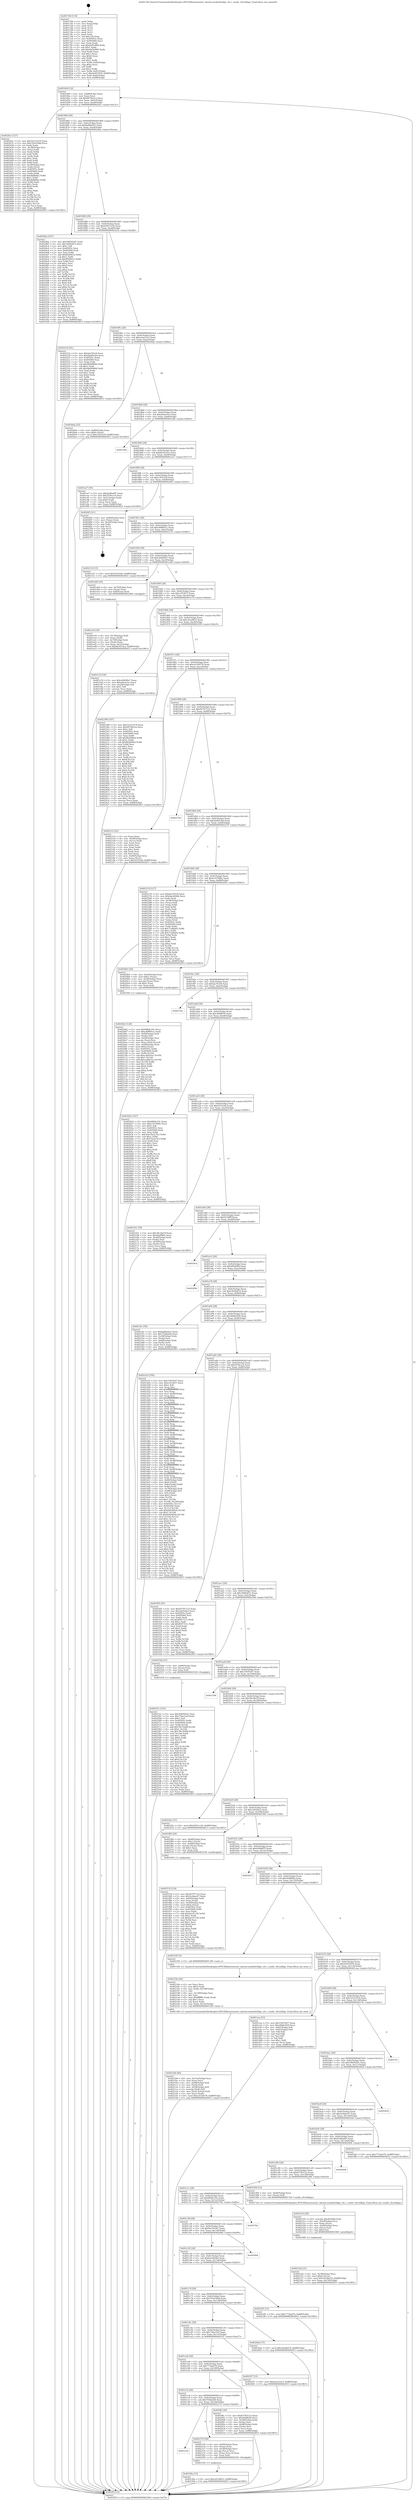 digraph "0x4017d0" {
  label = "0x4017d0 (/mnt/c/Users/mathe/Desktop/tcc/POCII/binaries/extr_darwin-xnubsdvfskpi_vfs.c_vnode_vfsvisflags_Final-ollvm.out::main(0))"
  labelloc = "t"
  node[shape=record]

  Entry [label="",width=0.3,height=0.3,shape=circle,fillcolor=black,style=filled]
  "0x401844" [label="{
     0x401844 [32]\l
     | [instrs]\l
     &nbsp;&nbsp;0x401844 \<+6\>: mov -0x88(%rbp),%eax\l
     &nbsp;&nbsp;0x40184a \<+2\>: mov %eax,%ecx\l
     &nbsp;&nbsp;0x40184c \<+6\>: sub $0x8470b3ca,%ecx\l
     &nbsp;&nbsp;0x401852 \<+6\>: mov %eax,-0x9c(%rbp)\l
     &nbsp;&nbsp;0x401858 \<+6\>: mov %ecx,-0xa0(%rbp)\l
     &nbsp;&nbsp;0x40185e \<+6\>: je 000000000040242c \<main+0xc5c\>\l
  }"]
  "0x40242c" [label="{
     0x40242c [127]\l
     | [instrs]\l
     &nbsp;&nbsp;0x40242c \<+5\>: mov $0x52233319,%eax\l
     &nbsp;&nbsp;0x402431 \<+5\>: mov $0x703a7b9d,%ecx\l
     &nbsp;&nbsp;0x402436 \<+2\>: xor %edx,%edx\l
     &nbsp;&nbsp;0x402438 \<+4\>: mov -0x38(%rbp),%rsi\l
     &nbsp;&nbsp;0x40243c \<+2\>: mov (%rsi),%edi\l
     &nbsp;&nbsp;0x40243e \<+3\>: mov %edx,%r8d\l
     &nbsp;&nbsp;0x402441 \<+3\>: sub %edi,%r8d\l
     &nbsp;&nbsp;0x402444 \<+2\>: mov %edx,%edi\l
     &nbsp;&nbsp;0x402446 \<+3\>: sub $0x1,%edi\l
     &nbsp;&nbsp;0x402449 \<+3\>: add %edi,%r8d\l
     &nbsp;&nbsp;0x40244c \<+3\>: sub %r8d,%edx\l
     &nbsp;&nbsp;0x40244f \<+4\>: mov -0x38(%rbp),%rsi\l
     &nbsp;&nbsp;0x402453 \<+2\>: mov %edx,(%rsi)\l
     &nbsp;&nbsp;0x402455 \<+7\>: mov 0x40505c,%edx\l
     &nbsp;&nbsp;0x40245c \<+7\>: mov 0x405060,%edi\l
     &nbsp;&nbsp;0x402463 \<+3\>: mov %edx,%r8d\l
     &nbsp;&nbsp;0x402466 \<+7\>: add $0x4bffe6b2,%r8d\l
     &nbsp;&nbsp;0x40246d \<+4\>: sub $0x1,%r8d\l
     &nbsp;&nbsp;0x402471 \<+7\>: sub $0x4bffe6b2,%r8d\l
     &nbsp;&nbsp;0x402478 \<+4\>: imul %r8d,%edx\l
     &nbsp;&nbsp;0x40247c \<+3\>: and $0x1,%edx\l
     &nbsp;&nbsp;0x40247f \<+3\>: cmp $0x0,%edx\l
     &nbsp;&nbsp;0x402482 \<+4\>: sete %r9b\l
     &nbsp;&nbsp;0x402486 \<+3\>: cmp $0xa,%edi\l
     &nbsp;&nbsp;0x402489 \<+4\>: setl %r10b\l
     &nbsp;&nbsp;0x40248d \<+3\>: mov %r9b,%r11b\l
     &nbsp;&nbsp;0x402490 \<+3\>: and %r10b,%r11b\l
     &nbsp;&nbsp;0x402493 \<+3\>: xor %r10b,%r9b\l
     &nbsp;&nbsp;0x402496 \<+3\>: or %r9b,%r11b\l
     &nbsp;&nbsp;0x402499 \<+4\>: test $0x1,%r11b\l
     &nbsp;&nbsp;0x40249d \<+3\>: cmovne %ecx,%eax\l
     &nbsp;&nbsp;0x4024a0 \<+6\>: mov %eax,-0x88(%rbp)\l
     &nbsp;&nbsp;0x4024a6 \<+5\>: jmp 0000000000402853 \<main+0x1083\>\l
  }"]
  "0x401864" [label="{
     0x401864 [28]\l
     | [instrs]\l
     &nbsp;&nbsp;0x401864 \<+5\>: jmp 0000000000401869 \<main+0x99\>\l
     &nbsp;&nbsp;0x401869 \<+6\>: mov -0x9c(%rbp),%eax\l
     &nbsp;&nbsp;0x40186f \<+5\>: sub $0x8a86a0e5,%eax\l
     &nbsp;&nbsp;0x401874 \<+6\>: mov %eax,-0xa4(%rbp)\l
     &nbsp;&nbsp;0x40187a \<+6\>: je 00000000004024ba \<main+0xcea\>\l
  }"]
  Exit [label="",width=0.3,height=0.3,shape=circle,fillcolor=black,style=filled,peripheries=2]
  "0x4024ba" [label="{
     0x4024ba [147]\l
     | [instrs]\l
     &nbsp;&nbsp;0x4024ba \<+5\>: mov $0x596565d1,%eax\l
     &nbsp;&nbsp;0x4024bf \<+5\>: mov $0x30d9e87e,%ecx\l
     &nbsp;&nbsp;0x4024c4 \<+2\>: mov $0x1,%dl\l
     &nbsp;&nbsp;0x4024c6 \<+7\>: mov 0x40505c,%esi\l
     &nbsp;&nbsp;0x4024cd \<+7\>: mov 0x405060,%edi\l
     &nbsp;&nbsp;0x4024d4 \<+3\>: mov %esi,%r8d\l
     &nbsp;&nbsp;0x4024d7 \<+7\>: add $0xff3d091a,%r8d\l
     &nbsp;&nbsp;0x4024de \<+4\>: sub $0x1,%r8d\l
     &nbsp;&nbsp;0x4024e2 \<+7\>: sub $0xff3d091a,%r8d\l
     &nbsp;&nbsp;0x4024e9 \<+4\>: imul %r8d,%esi\l
     &nbsp;&nbsp;0x4024ed \<+3\>: and $0x1,%esi\l
     &nbsp;&nbsp;0x4024f0 \<+3\>: cmp $0x0,%esi\l
     &nbsp;&nbsp;0x4024f3 \<+4\>: sete %r9b\l
     &nbsp;&nbsp;0x4024f7 \<+3\>: cmp $0xa,%edi\l
     &nbsp;&nbsp;0x4024fa \<+4\>: setl %r10b\l
     &nbsp;&nbsp;0x4024fe \<+3\>: mov %r9b,%r11b\l
     &nbsp;&nbsp;0x402501 \<+4\>: xor $0xff,%r11b\l
     &nbsp;&nbsp;0x402505 \<+3\>: mov %r10b,%bl\l
     &nbsp;&nbsp;0x402508 \<+3\>: xor $0xff,%bl\l
     &nbsp;&nbsp;0x40250b \<+3\>: xor $0x0,%dl\l
     &nbsp;&nbsp;0x40250e \<+3\>: mov %r11b,%r14b\l
     &nbsp;&nbsp;0x402511 \<+4\>: and $0x0,%r14b\l
     &nbsp;&nbsp;0x402515 \<+3\>: and %dl,%r9b\l
     &nbsp;&nbsp;0x402518 \<+3\>: mov %bl,%r15b\l
     &nbsp;&nbsp;0x40251b \<+4\>: and $0x0,%r15b\l
     &nbsp;&nbsp;0x40251f \<+3\>: and %dl,%r10b\l
     &nbsp;&nbsp;0x402522 \<+3\>: or %r9b,%r14b\l
     &nbsp;&nbsp;0x402525 \<+3\>: or %r10b,%r15b\l
     &nbsp;&nbsp;0x402528 \<+3\>: xor %r15b,%r14b\l
     &nbsp;&nbsp;0x40252b \<+3\>: or %bl,%r11b\l
     &nbsp;&nbsp;0x40252e \<+4\>: xor $0xff,%r11b\l
     &nbsp;&nbsp;0x402532 \<+3\>: or $0x0,%dl\l
     &nbsp;&nbsp;0x402535 \<+3\>: and %dl,%r11b\l
     &nbsp;&nbsp;0x402538 \<+3\>: or %r11b,%r14b\l
     &nbsp;&nbsp;0x40253b \<+4\>: test $0x1,%r14b\l
     &nbsp;&nbsp;0x40253f \<+3\>: cmovne %ecx,%eax\l
     &nbsp;&nbsp;0x402542 \<+6\>: mov %eax,-0x88(%rbp)\l
     &nbsp;&nbsp;0x402548 \<+5\>: jmp 0000000000402853 \<main+0x1083\>\l
  }"]
  "0x401880" [label="{
     0x401880 [28]\l
     | [instrs]\l
     &nbsp;&nbsp;0x401880 \<+5\>: jmp 0000000000401885 \<main+0xb5\>\l
     &nbsp;&nbsp;0x401885 \<+6\>: mov -0x9c(%rbp),%eax\l
     &nbsp;&nbsp;0x40188b \<+5\>: sub $0x93911e3d,%eax\l
     &nbsp;&nbsp;0x401890 \<+6\>: mov %eax,-0xa8(%rbp)\l
     &nbsp;&nbsp;0x401896 \<+6\>: je 000000000040221b \<main+0xa4b\>\l
  }"]
  "0x40255c" [label="{
     0x40255c [155]\l
     | [instrs]\l
     &nbsp;&nbsp;0x40255c \<+5\>: mov $0x596565d1,%ecx\l
     &nbsp;&nbsp;0x402561 \<+5\>: mov $0x75ba33cf,%edx\l
     &nbsp;&nbsp;0x402566 \<+3\>: mov $0x1,%sil\l
     &nbsp;&nbsp;0x402569 \<+8\>: mov 0x40505c,%r8d\l
     &nbsp;&nbsp;0x402571 \<+8\>: mov 0x405060,%r9d\l
     &nbsp;&nbsp;0x402579 \<+3\>: mov %r8d,%r10d\l
     &nbsp;&nbsp;0x40257c \<+7\>: add $0x78e7b49f,%r10d\l
     &nbsp;&nbsp;0x402583 \<+4\>: sub $0x1,%r10d\l
     &nbsp;&nbsp;0x402587 \<+7\>: sub $0x78e7b49f,%r10d\l
     &nbsp;&nbsp;0x40258e \<+4\>: imul %r10d,%r8d\l
     &nbsp;&nbsp;0x402592 \<+4\>: and $0x1,%r8d\l
     &nbsp;&nbsp;0x402596 \<+4\>: cmp $0x0,%r8d\l
     &nbsp;&nbsp;0x40259a \<+4\>: sete %r11b\l
     &nbsp;&nbsp;0x40259e \<+4\>: cmp $0xa,%r9d\l
     &nbsp;&nbsp;0x4025a2 \<+3\>: setl %bl\l
     &nbsp;&nbsp;0x4025a5 \<+3\>: mov %r11b,%r14b\l
     &nbsp;&nbsp;0x4025a8 \<+4\>: xor $0xff,%r14b\l
     &nbsp;&nbsp;0x4025ac \<+3\>: mov %bl,%r15b\l
     &nbsp;&nbsp;0x4025af \<+4\>: xor $0xff,%r15b\l
     &nbsp;&nbsp;0x4025b3 \<+4\>: xor $0x0,%sil\l
     &nbsp;&nbsp;0x4025b7 \<+3\>: mov %r14b,%r12b\l
     &nbsp;&nbsp;0x4025ba \<+4\>: and $0x0,%r12b\l
     &nbsp;&nbsp;0x4025be \<+3\>: and %sil,%r11b\l
     &nbsp;&nbsp;0x4025c1 \<+3\>: mov %r15b,%r13b\l
     &nbsp;&nbsp;0x4025c4 \<+4\>: and $0x0,%r13b\l
     &nbsp;&nbsp;0x4025c8 \<+3\>: and %sil,%bl\l
     &nbsp;&nbsp;0x4025cb \<+3\>: or %r11b,%r12b\l
     &nbsp;&nbsp;0x4025ce \<+3\>: or %bl,%r13b\l
     &nbsp;&nbsp;0x4025d1 \<+3\>: xor %r13b,%r12b\l
     &nbsp;&nbsp;0x4025d4 \<+3\>: or %r15b,%r14b\l
     &nbsp;&nbsp;0x4025d7 \<+4\>: xor $0xff,%r14b\l
     &nbsp;&nbsp;0x4025db \<+4\>: or $0x0,%sil\l
     &nbsp;&nbsp;0x4025df \<+3\>: and %sil,%r14b\l
     &nbsp;&nbsp;0x4025e2 \<+3\>: or %r14b,%r12b\l
     &nbsp;&nbsp;0x4025e5 \<+4\>: test $0x1,%r12b\l
     &nbsp;&nbsp;0x4025e9 \<+3\>: cmovne %edx,%ecx\l
     &nbsp;&nbsp;0x4025ec \<+6\>: mov %ecx,-0x88(%rbp)\l
     &nbsp;&nbsp;0x4025f2 \<+5\>: jmp 0000000000402853 \<main+0x1083\>\l
  }"]
  "0x40221b" [label="{
     0x40221b [91]\l
     | [instrs]\l
     &nbsp;&nbsp;0x40221b \<+5\>: mov $0xfaa763c8,%eax\l
     &nbsp;&nbsp;0x402220 \<+5\>: mov $0xdad05cbd,%ecx\l
     &nbsp;&nbsp;0x402225 \<+7\>: mov 0x40505c,%edx\l
     &nbsp;&nbsp;0x40222c \<+7\>: mov 0x405060,%esi\l
     &nbsp;&nbsp;0x402233 \<+2\>: mov %edx,%edi\l
     &nbsp;&nbsp;0x402235 \<+6\>: sub $0x9b8d968d,%edi\l
     &nbsp;&nbsp;0x40223b \<+3\>: sub $0x1,%edi\l
     &nbsp;&nbsp;0x40223e \<+6\>: add $0x9b8d968d,%edi\l
     &nbsp;&nbsp;0x402244 \<+3\>: imul %edi,%edx\l
     &nbsp;&nbsp;0x402247 \<+3\>: and $0x1,%edx\l
     &nbsp;&nbsp;0x40224a \<+3\>: cmp $0x0,%edx\l
     &nbsp;&nbsp;0x40224d \<+4\>: sete %r8b\l
     &nbsp;&nbsp;0x402251 \<+3\>: cmp $0xa,%esi\l
     &nbsp;&nbsp;0x402254 \<+4\>: setl %r9b\l
     &nbsp;&nbsp;0x402258 \<+3\>: mov %r8b,%r10b\l
     &nbsp;&nbsp;0x40225b \<+3\>: and %r9b,%r10b\l
     &nbsp;&nbsp;0x40225e \<+3\>: xor %r9b,%r8b\l
     &nbsp;&nbsp;0x402261 \<+3\>: or %r8b,%r10b\l
     &nbsp;&nbsp;0x402264 \<+4\>: test $0x1,%r10b\l
     &nbsp;&nbsp;0x402268 \<+3\>: cmovne %ecx,%eax\l
     &nbsp;&nbsp;0x40226b \<+6\>: mov %eax,-0x88(%rbp)\l
     &nbsp;&nbsp;0x402271 \<+5\>: jmp 0000000000402853 \<main+0x1083\>\l
  }"]
  "0x40189c" [label="{
     0x40189c [28]\l
     | [instrs]\l
     &nbsp;&nbsp;0x40189c \<+5\>: jmp 00000000004018a1 \<main+0xd1\>\l
     &nbsp;&nbsp;0x4018a1 \<+6\>: mov -0x9c(%rbp),%eax\l
     &nbsp;&nbsp;0x4018a7 \<+5\>: sub $0xa2ee52e3,%eax\l
     &nbsp;&nbsp;0x4018ac \<+6\>: mov %eax,-0xac(%rbp)\l
     &nbsp;&nbsp;0x4018b2 \<+6\>: je 00000000004026da \<main+0xf0a\>\l
  }"]
  "0x40238a" [label="{
     0x40238a [15]\l
     | [instrs]\l
     &nbsp;&nbsp;0x40238a \<+10\>: movl $0xcd1e9833,-0x88(%rbp)\l
     &nbsp;&nbsp;0x402394 \<+5\>: jmp 0000000000402853 \<main+0x1083\>\l
  }"]
  "0x4026da" [label="{
     0x4026da [25]\l
     | [instrs]\l
     &nbsp;&nbsp;0x4026da \<+4\>: mov -0x80(%rbp),%rax\l
     &nbsp;&nbsp;0x4026de \<+6\>: movl $0x0,(%rax)\l
     &nbsp;&nbsp;0x4026e4 \<+10\>: movl $0xc3053a3f,-0x88(%rbp)\l
     &nbsp;&nbsp;0x4026ee \<+5\>: jmp 0000000000402853 \<main+0x1083\>\l
  }"]
  "0x4018b8" [label="{
     0x4018b8 [28]\l
     | [instrs]\l
     &nbsp;&nbsp;0x4018b8 \<+5\>: jmp 00000000004018bd \<main+0xed\>\l
     &nbsp;&nbsp;0x4018bd \<+6\>: mov -0x9c(%rbp),%eax\l
     &nbsp;&nbsp;0x4018c3 \<+5\>: sub $0xa9eee5ec,%eax\l
     &nbsp;&nbsp;0x4018c8 \<+6\>: mov %eax,-0xb0(%rbp)\l
     &nbsp;&nbsp;0x4018ce \<+6\>: je 0000000000401e9b \<main+0x6cb\>\l
  }"]
  "0x401ce0" [label="{
     0x401ce0\l
  }", style=dashed]
  "0x401e9b" [label="{
     0x401e9b\l
  }", style=dashed]
  "0x4018d4" [label="{
     0x4018d4 [28]\l
     | [instrs]\l
     &nbsp;&nbsp;0x4018d4 \<+5\>: jmp 00000000004018d9 \<main+0x109\>\l
     &nbsp;&nbsp;0x4018d9 \<+6\>: mov -0x9c(%rbp),%eax\l
     &nbsp;&nbsp;0x4018df \<+5\>: sub $0xbb301dca,%eax\l
     &nbsp;&nbsp;0x4018e4 \<+6\>: mov %eax,-0xb4(%rbp)\l
     &nbsp;&nbsp;0x4018ea \<+6\>: je 0000000000401ee7 \<main+0x717\>\l
  }"]
  "0x402370" [label="{
     0x402370 [26]\l
     | [instrs]\l
     &nbsp;&nbsp;0x402370 \<+4\>: mov -0x60(%rbp),%rax\l
     &nbsp;&nbsp;0x402374 \<+3\>: mov (%rax),%rax\l
     &nbsp;&nbsp;0x402377 \<+4\>: mov -0x38(%rbp),%rcx\l
     &nbsp;&nbsp;0x40237b \<+3\>: movslq (%rcx),%rcx\l
     &nbsp;&nbsp;0x40237e \<+4\>: mov (%rax,%rcx,8),%rax\l
     &nbsp;&nbsp;0x402382 \<+3\>: mov %rax,%rdi\l
     &nbsp;&nbsp;0x402385 \<+5\>: call 0000000000401030 \<free@plt\>\l
     | [calls]\l
     &nbsp;&nbsp;0x401030 \{1\} (unknown)\l
  }"]
  "0x401ee7" [label="{
     0x401ee7 [30]\l
     | [instrs]\l
     &nbsp;&nbsp;0x401ee7 \<+5\>: mov $0x6246a0f1,%eax\l
     &nbsp;&nbsp;0x401eec \<+5\>: mov $0x2f78ccc4,%ecx\l
     &nbsp;&nbsp;0x401ef1 \<+3\>: mov -0x2c(%rbp),%edx\l
     &nbsp;&nbsp;0x401ef4 \<+3\>: cmp $0x0,%edx\l
     &nbsp;&nbsp;0x401ef7 \<+3\>: cmove %ecx,%eax\l
     &nbsp;&nbsp;0x401efa \<+6\>: mov %eax,-0x88(%rbp)\l
     &nbsp;&nbsp;0x401f00 \<+5\>: jmp 0000000000402853 \<main+0x1083\>\l
  }"]
  "0x4018f0" [label="{
     0x4018f0 [28]\l
     | [instrs]\l
     &nbsp;&nbsp;0x4018f0 \<+5\>: jmp 00000000004018f5 \<main+0x125\>\l
     &nbsp;&nbsp;0x4018f5 \<+6\>: mov -0x9c(%rbp),%eax\l
     &nbsp;&nbsp;0x4018fb \<+5\>: sub $0xc3053a3f,%eax\l
     &nbsp;&nbsp;0x401900 \<+6\>: mov %eax,-0xb8(%rbp)\l
     &nbsp;&nbsp;0x401906 \<+6\>: je 00000000004026f3 \<main+0xf23\>\l
  }"]
  "0x40232d" [label="{
     0x40232d [31]\l
     | [instrs]\l
     &nbsp;&nbsp;0x40232d \<+4\>: mov -0x38(%rbp),%rcx\l
     &nbsp;&nbsp;0x402331 \<+6\>: movl $0x0,(%rcx)\l
     &nbsp;&nbsp;0x402337 \<+10\>: movl $0x18c4bd7d,-0x88(%rbp)\l
     &nbsp;&nbsp;0x402341 \<+6\>: mov %eax,-0x150(%rbp)\l
     &nbsp;&nbsp;0x402347 \<+5\>: jmp 0000000000402853 \<main+0x1083\>\l
  }"]
  "0x4026f3" [label="{
     0x4026f3 [21]\l
     | [instrs]\l
     &nbsp;&nbsp;0x4026f3 \<+4\>: mov -0x80(%rbp),%rax\l
     &nbsp;&nbsp;0x4026f7 \<+2\>: mov (%rax),%eax\l
     &nbsp;&nbsp;0x4026f9 \<+4\>: lea -0x28(%rbp),%rsp\l
     &nbsp;&nbsp;0x4026fd \<+1\>: pop %rbx\l
     &nbsp;&nbsp;0x4026fe \<+2\>: pop %r12\l
     &nbsp;&nbsp;0x402700 \<+2\>: pop %r13\l
     &nbsp;&nbsp;0x402702 \<+2\>: pop %r14\l
     &nbsp;&nbsp;0x402704 \<+2\>: pop %r15\l
     &nbsp;&nbsp;0x402706 \<+1\>: pop %rbp\l
     &nbsp;&nbsp;0x402707 \<+1\>: ret\l
  }"]
  "0x40190c" [label="{
     0x40190c [28]\l
     | [instrs]\l
     &nbsp;&nbsp;0x40190c \<+5\>: jmp 0000000000401911 \<main+0x141\>\l
     &nbsp;&nbsp;0x401911 \<+6\>: mov -0x9c(%rbp),%eax\l
     &nbsp;&nbsp;0x401917 \<+5\>: sub $0xc89805cc,%eax\l
     &nbsp;&nbsp;0x40191c \<+6\>: mov %eax,-0xbc(%rbp)\l
     &nbsp;&nbsp;0x401922 \<+6\>: je 0000000000402152 \<main+0x982\>\l
  }"]
  "0x402310" [label="{
     0x402310 [29]\l
     | [instrs]\l
     &nbsp;&nbsp;0x402310 \<+10\>: movabs $0x4030b6,%rdi\l
     &nbsp;&nbsp;0x40231a \<+4\>: mov -0x40(%rbp),%rcx\l
     &nbsp;&nbsp;0x40231e \<+2\>: mov %eax,(%rcx)\l
     &nbsp;&nbsp;0x402320 \<+4\>: mov -0x40(%rbp),%rcx\l
     &nbsp;&nbsp;0x402324 \<+2\>: mov (%rcx),%esi\l
     &nbsp;&nbsp;0x402326 \<+2\>: mov $0x0,%al\l
     &nbsp;&nbsp;0x402328 \<+5\>: call 0000000000401040 \<printf@plt\>\l
     | [calls]\l
     &nbsp;&nbsp;0x401040 \{1\} (unknown)\l
  }"]
  "0x402152" [label="{
     0x402152 [15]\l
     | [instrs]\l
     &nbsp;&nbsp;0x402152 \<+10\>: movl $0x5435cb6,-0x88(%rbp)\l
     &nbsp;&nbsp;0x40215c \<+5\>: jmp 0000000000402853 \<main+0x1083\>\l
  }"]
  "0x401928" [label="{
     0x401928 [28]\l
     | [instrs]\l
     &nbsp;&nbsp;0x401928 \<+5\>: jmp 000000000040192d \<main+0x15d\>\l
     &nbsp;&nbsp;0x40192d \<+6\>: mov -0x9c(%rbp),%eax\l
     &nbsp;&nbsp;0x401933 \<+5\>: sub $0xcb0b90a7,%eax\l
     &nbsp;&nbsp;0x401938 \<+6\>: mov %eax,-0xc0(%rbp)\l
     &nbsp;&nbsp;0x40193e \<+6\>: je 0000000000401eb9 \<main+0x6e9\>\l
  }"]
  "0x4021b6" [label="{
     0x4021b6 [44]\l
     | [instrs]\l
     &nbsp;&nbsp;0x4021b6 \<+6\>: mov -0x14c(%rbp),%ecx\l
     &nbsp;&nbsp;0x4021bc \<+3\>: imul %eax,%ecx\l
     &nbsp;&nbsp;0x4021bf \<+4\>: mov -0x60(%rbp),%rdi\l
     &nbsp;&nbsp;0x4021c3 \<+3\>: mov (%rdi),%rdi\l
     &nbsp;&nbsp;0x4021c6 \<+4\>: mov -0x58(%rbp),%r8\l
     &nbsp;&nbsp;0x4021ca \<+3\>: movslq (%r8),%r8\l
     &nbsp;&nbsp;0x4021cd \<+4\>: mov (%rdi,%r8,8),%rdi\l
     &nbsp;&nbsp;0x4021d1 \<+2\>: mov %ecx,(%rdi)\l
     &nbsp;&nbsp;0x4021d3 \<+10\>: movl $0xcd33d578,-0x88(%rbp)\l
     &nbsp;&nbsp;0x4021dd \<+5\>: jmp 0000000000402853 \<main+0x1083\>\l
  }"]
  "0x401eb9" [label="{
     0x401eb9 [16]\l
     | [instrs]\l
     &nbsp;&nbsp;0x401eb9 \<+4\>: mov -0x78(%rbp),%rax\l
     &nbsp;&nbsp;0x401ebd \<+3\>: mov (%rax),%rax\l
     &nbsp;&nbsp;0x401ec0 \<+4\>: mov 0x8(%rax),%rdi\l
     &nbsp;&nbsp;0x401ec4 \<+5\>: call 0000000000401060 \<atoi@plt\>\l
     | [calls]\l
     &nbsp;&nbsp;0x401060 \{1\} (unknown)\l
  }"]
  "0x401944" [label="{
     0x401944 [28]\l
     | [instrs]\l
     &nbsp;&nbsp;0x401944 \<+5\>: jmp 0000000000401949 \<main+0x179\>\l
     &nbsp;&nbsp;0x401949 \<+6\>: mov -0x9c(%rbp),%eax\l
     &nbsp;&nbsp;0x40194f \<+5\>: sub $0xccf53637,%eax\l
     &nbsp;&nbsp;0x401954 \<+6\>: mov %eax,-0xc4(%rbp)\l
     &nbsp;&nbsp;0x40195a \<+6\>: je 0000000000401e7d \<main+0x6ad\>\l
  }"]
  "0x40218a" [label="{
     0x40218a [44]\l
     | [instrs]\l
     &nbsp;&nbsp;0x40218a \<+2\>: xor %ecx,%ecx\l
     &nbsp;&nbsp;0x40218c \<+5\>: mov $0x2,%edx\l
     &nbsp;&nbsp;0x402191 \<+6\>: mov %edx,-0x148(%rbp)\l
     &nbsp;&nbsp;0x402197 \<+1\>: cltd\l
     &nbsp;&nbsp;0x402198 \<+6\>: mov -0x148(%rbp),%esi\l
     &nbsp;&nbsp;0x40219e \<+2\>: idiv %esi\l
     &nbsp;&nbsp;0x4021a0 \<+6\>: imul $0xfffffffe,%edx,%edx\l
     &nbsp;&nbsp;0x4021a6 \<+3\>: sub $0x1,%ecx\l
     &nbsp;&nbsp;0x4021a9 \<+2\>: sub %ecx,%edx\l
     &nbsp;&nbsp;0x4021ab \<+6\>: mov %edx,-0x14c(%rbp)\l
     &nbsp;&nbsp;0x4021b1 \<+5\>: call 0000000000401160 \<next_i\>\l
     | [calls]\l
     &nbsp;&nbsp;0x401160 \{1\} (/mnt/c/Users/mathe/Desktop/tcc/POCII/binaries/extr_darwin-xnubsdvfskpi_vfs.c_vnode_vfsvisflags_Final-ollvm.out::next_i)\l
  }"]
  "0x401e7d" [label="{
     0x401e7d [30]\l
     | [instrs]\l
     &nbsp;&nbsp;0x401e7d \<+5\>: mov $0xcb0b90a7,%eax\l
     &nbsp;&nbsp;0x401e82 \<+5\>: mov $0xa9eee5ec,%ecx\l
     &nbsp;&nbsp;0x401e87 \<+3\>: mov -0x2d(%rbp),%dl\l
     &nbsp;&nbsp;0x401e8a \<+3\>: test $0x1,%dl\l
     &nbsp;&nbsp;0x401e8d \<+3\>: cmovne %ecx,%eax\l
     &nbsp;&nbsp;0x401e90 \<+6\>: mov %eax,-0x88(%rbp)\l
     &nbsp;&nbsp;0x401e96 \<+5\>: jmp 0000000000402853 \<main+0x1083\>\l
  }"]
  "0x401960" [label="{
     0x401960 [28]\l
     | [instrs]\l
     &nbsp;&nbsp;0x401960 \<+5\>: jmp 0000000000401965 \<main+0x195\>\l
     &nbsp;&nbsp;0x401965 \<+6\>: mov -0x9c(%rbp),%eax\l
     &nbsp;&nbsp;0x40196b \<+5\>: sub $0xcd1e9833,%eax\l
     &nbsp;&nbsp;0x401970 \<+6\>: mov %eax,-0xc8(%rbp)\l
     &nbsp;&nbsp;0x401976 \<+6\>: je 0000000000402399 \<main+0xbc9\>\l
  }"]
  "0x4020d2" [label="{
     0x4020d2 [128]\l
     | [instrs]\l
     &nbsp;&nbsp;0x4020d2 \<+5\>: mov $0x6864c16c,%ecx\l
     &nbsp;&nbsp;0x4020d7 \<+5\>: mov $0xc89805cc,%edx\l
     &nbsp;&nbsp;0x4020dc \<+4\>: mov -0x60(%rbp),%rdi\l
     &nbsp;&nbsp;0x4020e0 \<+3\>: mov (%rdi),%rdi\l
     &nbsp;&nbsp;0x4020e3 \<+4\>: mov -0x58(%rbp),%rsi\l
     &nbsp;&nbsp;0x4020e7 \<+3\>: movslq (%rsi),%rsi\l
     &nbsp;&nbsp;0x4020ea \<+4\>: mov %rax,(%rdi,%rsi,8)\l
     &nbsp;&nbsp;0x4020ee \<+4\>: mov -0x48(%rbp),%rax\l
     &nbsp;&nbsp;0x4020f2 \<+6\>: movl $0x0,(%rax)\l
     &nbsp;&nbsp;0x4020f8 \<+8\>: mov 0x40505c,%r8d\l
     &nbsp;&nbsp;0x402100 \<+8\>: mov 0x405060,%r9d\l
     &nbsp;&nbsp;0x402108 \<+3\>: mov %r8d,%r10d\l
     &nbsp;&nbsp;0x40210b \<+7\>: sub $0xcad4e5ec,%r10d\l
     &nbsp;&nbsp;0x402112 \<+4\>: sub $0x1,%r10d\l
     &nbsp;&nbsp;0x402116 \<+7\>: add $0xcad4e5ec,%r10d\l
     &nbsp;&nbsp;0x40211d \<+4\>: imul %r10d,%r8d\l
     &nbsp;&nbsp;0x402121 \<+4\>: and $0x1,%r8d\l
     &nbsp;&nbsp;0x402125 \<+4\>: cmp $0x0,%r8d\l
     &nbsp;&nbsp;0x402129 \<+4\>: sete %r11b\l
     &nbsp;&nbsp;0x40212d \<+4\>: cmp $0xa,%r9d\l
     &nbsp;&nbsp;0x402131 \<+3\>: setl %bl\l
     &nbsp;&nbsp;0x402134 \<+3\>: mov %r11b,%r14b\l
     &nbsp;&nbsp;0x402137 \<+3\>: and %bl,%r14b\l
     &nbsp;&nbsp;0x40213a \<+3\>: xor %bl,%r11b\l
     &nbsp;&nbsp;0x40213d \<+3\>: or %r11b,%r14b\l
     &nbsp;&nbsp;0x402140 \<+4\>: test $0x1,%r14b\l
     &nbsp;&nbsp;0x402144 \<+3\>: cmovne %edx,%ecx\l
     &nbsp;&nbsp;0x402147 \<+6\>: mov %ecx,-0x88(%rbp)\l
     &nbsp;&nbsp;0x40214d \<+5\>: jmp 0000000000402853 \<main+0x1083\>\l
  }"]
  "0x402399" [label="{
     0x402399 [147]\l
     | [instrs]\l
     &nbsp;&nbsp;0x402399 \<+5\>: mov $0x52233319,%eax\l
     &nbsp;&nbsp;0x40239e \<+5\>: mov $0x8470b3ca,%ecx\l
     &nbsp;&nbsp;0x4023a3 \<+2\>: mov $0x1,%dl\l
     &nbsp;&nbsp;0x4023a5 \<+7\>: mov 0x40505c,%esi\l
     &nbsp;&nbsp;0x4023ac \<+7\>: mov 0x405060,%edi\l
     &nbsp;&nbsp;0x4023b3 \<+3\>: mov %esi,%r8d\l
     &nbsp;&nbsp;0x4023b6 \<+7\>: add $0xf629d9e6,%r8d\l
     &nbsp;&nbsp;0x4023bd \<+4\>: sub $0x1,%r8d\l
     &nbsp;&nbsp;0x4023c1 \<+7\>: sub $0xf629d9e6,%r8d\l
     &nbsp;&nbsp;0x4023c8 \<+4\>: imul %r8d,%esi\l
     &nbsp;&nbsp;0x4023cc \<+3\>: and $0x1,%esi\l
     &nbsp;&nbsp;0x4023cf \<+3\>: cmp $0x0,%esi\l
     &nbsp;&nbsp;0x4023d2 \<+4\>: sete %r9b\l
     &nbsp;&nbsp;0x4023d6 \<+3\>: cmp $0xa,%edi\l
     &nbsp;&nbsp;0x4023d9 \<+4\>: setl %r10b\l
     &nbsp;&nbsp;0x4023dd \<+3\>: mov %r9b,%r11b\l
     &nbsp;&nbsp;0x4023e0 \<+4\>: xor $0xff,%r11b\l
     &nbsp;&nbsp;0x4023e4 \<+3\>: mov %r10b,%bl\l
     &nbsp;&nbsp;0x4023e7 \<+3\>: xor $0xff,%bl\l
     &nbsp;&nbsp;0x4023ea \<+3\>: xor $0x0,%dl\l
     &nbsp;&nbsp;0x4023ed \<+3\>: mov %r11b,%r14b\l
     &nbsp;&nbsp;0x4023f0 \<+4\>: and $0x0,%r14b\l
     &nbsp;&nbsp;0x4023f4 \<+3\>: and %dl,%r9b\l
     &nbsp;&nbsp;0x4023f7 \<+3\>: mov %bl,%r15b\l
     &nbsp;&nbsp;0x4023fa \<+4\>: and $0x0,%r15b\l
     &nbsp;&nbsp;0x4023fe \<+3\>: and %dl,%r10b\l
     &nbsp;&nbsp;0x402401 \<+3\>: or %r9b,%r14b\l
     &nbsp;&nbsp;0x402404 \<+3\>: or %r10b,%r15b\l
     &nbsp;&nbsp;0x402407 \<+3\>: xor %r15b,%r14b\l
     &nbsp;&nbsp;0x40240a \<+3\>: or %bl,%r11b\l
     &nbsp;&nbsp;0x40240d \<+4\>: xor $0xff,%r11b\l
     &nbsp;&nbsp;0x402411 \<+3\>: or $0x0,%dl\l
     &nbsp;&nbsp;0x402414 \<+3\>: and %dl,%r11b\l
     &nbsp;&nbsp;0x402417 \<+3\>: or %r11b,%r14b\l
     &nbsp;&nbsp;0x40241a \<+4\>: test $0x1,%r14b\l
     &nbsp;&nbsp;0x40241e \<+3\>: cmovne %ecx,%eax\l
     &nbsp;&nbsp;0x402421 \<+6\>: mov %eax,-0x88(%rbp)\l
     &nbsp;&nbsp;0x402427 \<+5\>: jmp 0000000000402853 \<main+0x1083\>\l
  }"]
  "0x40197c" [label="{
     0x40197c [28]\l
     | [instrs]\l
     &nbsp;&nbsp;0x40197c \<+5\>: jmp 0000000000401981 \<main+0x1b1\>\l
     &nbsp;&nbsp;0x401981 \<+6\>: mov -0x9c(%rbp),%eax\l
     &nbsp;&nbsp;0x401987 \<+5\>: sub $0xcd33d578,%eax\l
     &nbsp;&nbsp;0x40198c \<+6\>: mov %eax,-0xcc(%rbp)\l
     &nbsp;&nbsp;0x401992 \<+6\>: je 00000000004021e2 \<main+0xa12\>\l
  }"]
  "0x401cc4" [label="{
     0x401cc4 [28]\l
     | [instrs]\l
     &nbsp;&nbsp;0x401cc4 \<+5\>: jmp 0000000000401cc9 \<main+0x4f9\>\l
     &nbsp;&nbsp;0x401cc9 \<+6\>: mov -0x9c(%rbp),%eax\l
     &nbsp;&nbsp;0x401ccf \<+5\>: sub $0x7f3dbd28,%eax\l
     &nbsp;&nbsp;0x401cd4 \<+6\>: mov %eax,-0x144(%rbp)\l
     &nbsp;&nbsp;0x401cda \<+6\>: je 0000000000402370 \<main+0xba0\>\l
  }"]
  "0x4021e2" [label="{
     0x4021e2 [42]\l
     | [instrs]\l
     &nbsp;&nbsp;0x4021e2 \<+2\>: xor %eax,%eax\l
     &nbsp;&nbsp;0x4021e4 \<+4\>: mov -0x48(%rbp),%rcx\l
     &nbsp;&nbsp;0x4021e8 \<+2\>: mov (%rcx),%edx\l
     &nbsp;&nbsp;0x4021ea \<+2\>: mov %eax,%esi\l
     &nbsp;&nbsp;0x4021ec \<+2\>: sub %edx,%esi\l
     &nbsp;&nbsp;0x4021ee \<+2\>: mov %eax,%edx\l
     &nbsp;&nbsp;0x4021f0 \<+3\>: sub $0x1,%edx\l
     &nbsp;&nbsp;0x4021f3 \<+2\>: add %edx,%esi\l
     &nbsp;&nbsp;0x4021f5 \<+2\>: sub %esi,%eax\l
     &nbsp;&nbsp;0x4021f7 \<+4\>: mov -0x48(%rbp),%rcx\l
     &nbsp;&nbsp;0x4021fb \<+2\>: mov %eax,(%rcx)\l
     &nbsp;&nbsp;0x4021fd \<+10\>: movl $0x5435cb6,-0x88(%rbp)\l
     &nbsp;&nbsp;0x402207 \<+5\>: jmp 0000000000402853 \<main+0x1083\>\l
  }"]
  "0x401998" [label="{
     0x401998 [28]\l
     | [instrs]\l
     &nbsp;&nbsp;0x401998 \<+5\>: jmp 000000000040199d \<main+0x1cd\>\l
     &nbsp;&nbsp;0x40199d \<+6\>: mov -0x9c(%rbp),%eax\l
     &nbsp;&nbsp;0x4019a3 \<+5\>: sub $0xd5797122,%eax\l
     &nbsp;&nbsp;0x4019a8 \<+6\>: mov %eax,-0xd0(%rbp)\l
     &nbsp;&nbsp;0x4019ae \<+6\>: je 000000000040274d \<main+0xf7d\>\l
  }"]
  "0x401ffe" [label="{
     0x401ffe [36]\l
     | [instrs]\l
     &nbsp;&nbsp;0x401ffe \<+5\>: mov $0x6378312e,%eax\l
     &nbsp;&nbsp;0x402003 \<+5\>: mov $0x3648b56,%ecx\l
     &nbsp;&nbsp;0x402008 \<+4\>: mov -0x58(%rbp),%rdx\l
     &nbsp;&nbsp;0x40200c \<+2\>: mov (%rdx),%esi\l
     &nbsp;&nbsp;0x40200e \<+4\>: mov -0x68(%rbp),%rdx\l
     &nbsp;&nbsp;0x402012 \<+2\>: cmp (%rdx),%esi\l
     &nbsp;&nbsp;0x402014 \<+3\>: cmovl %ecx,%eax\l
     &nbsp;&nbsp;0x402017 \<+6\>: mov %eax,-0x88(%rbp)\l
     &nbsp;&nbsp;0x40201d \<+5\>: jmp 0000000000402853 \<main+0x1083\>\l
  }"]
  "0x40274d" [label="{
     0x40274d\l
  }", style=dashed]
  "0x4019b4" [label="{
     0x4019b4 [28]\l
     | [instrs]\l
     &nbsp;&nbsp;0x4019b4 \<+5\>: jmp 00000000004019b9 \<main+0x1e9\>\l
     &nbsp;&nbsp;0x4019b9 \<+6\>: mov -0x9c(%rbp),%eax\l
     &nbsp;&nbsp;0x4019bf \<+5\>: sub $0xdad05cbd,%eax\l
     &nbsp;&nbsp;0x4019c4 \<+6\>: mov %eax,-0xd4(%rbp)\l
     &nbsp;&nbsp;0x4019ca \<+6\>: je 0000000000402276 \<main+0xaa6\>\l
  }"]
  "0x401ca8" [label="{
     0x401ca8 [28]\l
     | [instrs]\l
     &nbsp;&nbsp;0x401ca8 \<+5\>: jmp 0000000000401cad \<main+0x4dd\>\l
     &nbsp;&nbsp;0x401cad \<+6\>: mov -0x9c(%rbp),%eax\l
     &nbsp;&nbsp;0x401cb3 \<+5\>: sub $0x771bab7b,%eax\l
     &nbsp;&nbsp;0x401cb8 \<+6\>: mov %eax,-0x140(%rbp)\l
     &nbsp;&nbsp;0x401cbe \<+6\>: je 0000000000401ffe \<main+0x82e\>\l
  }"]
  "0x402276" [label="{
     0x402276 [127]\l
     | [instrs]\l
     &nbsp;&nbsp;0x402276 \<+5\>: mov $0xfaa763c8,%eax\l
     &nbsp;&nbsp;0x40227b \<+5\>: mov $0x6ae4494d,%ecx\l
     &nbsp;&nbsp;0x402280 \<+2\>: xor %edx,%edx\l
     &nbsp;&nbsp;0x402282 \<+4\>: mov -0x58(%rbp),%rsi\l
     &nbsp;&nbsp;0x402286 \<+2\>: mov (%rsi),%edi\l
     &nbsp;&nbsp;0x402288 \<+3\>: mov %edx,%r8d\l
     &nbsp;&nbsp;0x40228b \<+3\>: sub %edi,%r8d\l
     &nbsp;&nbsp;0x40228e \<+2\>: mov %edx,%edi\l
     &nbsp;&nbsp;0x402290 \<+3\>: sub $0x1,%edi\l
     &nbsp;&nbsp;0x402293 \<+3\>: add %edi,%r8d\l
     &nbsp;&nbsp;0x402296 \<+3\>: sub %r8d,%edx\l
     &nbsp;&nbsp;0x402299 \<+4\>: mov -0x58(%rbp),%rsi\l
     &nbsp;&nbsp;0x40229d \<+2\>: mov %edx,(%rsi)\l
     &nbsp;&nbsp;0x40229f \<+7\>: mov 0x40505c,%edx\l
     &nbsp;&nbsp;0x4022a6 \<+7\>: mov 0x405060,%edi\l
     &nbsp;&nbsp;0x4022ad \<+3\>: mov %edx,%r8d\l
     &nbsp;&nbsp;0x4022b0 \<+7\>: sub $0x71e8fa82,%r8d\l
     &nbsp;&nbsp;0x4022b7 \<+4\>: sub $0x1,%r8d\l
     &nbsp;&nbsp;0x4022bb \<+7\>: add $0x71e8fa82,%r8d\l
     &nbsp;&nbsp;0x4022c2 \<+4\>: imul %r8d,%edx\l
     &nbsp;&nbsp;0x4022c6 \<+3\>: and $0x1,%edx\l
     &nbsp;&nbsp;0x4022c9 \<+3\>: cmp $0x0,%edx\l
     &nbsp;&nbsp;0x4022cc \<+4\>: sete %r9b\l
     &nbsp;&nbsp;0x4022d0 \<+3\>: cmp $0xa,%edi\l
     &nbsp;&nbsp;0x4022d3 \<+4\>: setl %r10b\l
     &nbsp;&nbsp;0x4022d7 \<+3\>: mov %r9b,%r11b\l
     &nbsp;&nbsp;0x4022da \<+3\>: and %r10b,%r11b\l
     &nbsp;&nbsp;0x4022dd \<+3\>: xor %r10b,%r9b\l
     &nbsp;&nbsp;0x4022e0 \<+3\>: or %r9b,%r11b\l
     &nbsp;&nbsp;0x4022e3 \<+4\>: test $0x1,%r11b\l
     &nbsp;&nbsp;0x4022e7 \<+3\>: cmovne %ecx,%eax\l
     &nbsp;&nbsp;0x4022ea \<+6\>: mov %eax,-0x88(%rbp)\l
     &nbsp;&nbsp;0x4022f0 \<+5\>: jmp 0000000000402853 \<main+0x1083\>\l
  }"]
  "0x4019d0" [label="{
     0x4019d0 [28]\l
     | [instrs]\l
     &nbsp;&nbsp;0x4019d0 \<+5\>: jmp 00000000004019d5 \<main+0x205\>\l
     &nbsp;&nbsp;0x4019d5 \<+6\>: mov -0x9c(%rbp),%eax\l
     &nbsp;&nbsp;0x4019db \<+5\>: sub $0xe147960c,%eax\l
     &nbsp;&nbsp;0x4019e0 \<+6\>: mov %eax,-0xd8(%rbp)\l
     &nbsp;&nbsp;0x4019e6 \<+6\>: je 00000000004020b5 \<main+0x8e5\>\l
  }"]
  "0x4025f7" [label="{
     0x4025f7 [15]\l
     | [instrs]\l
     &nbsp;&nbsp;0x4025f7 \<+10\>: movl $0xa2ee52e3,-0x88(%rbp)\l
     &nbsp;&nbsp;0x402601 \<+5\>: jmp 0000000000402853 \<main+0x1083\>\l
  }"]
  "0x4020b5" [label="{
     0x4020b5 [29]\l
     | [instrs]\l
     &nbsp;&nbsp;0x4020b5 \<+4\>: mov -0x50(%rbp),%rax\l
     &nbsp;&nbsp;0x4020b9 \<+6\>: movl $0x1,(%rax)\l
     &nbsp;&nbsp;0x4020bf \<+4\>: mov -0x50(%rbp),%rax\l
     &nbsp;&nbsp;0x4020c3 \<+3\>: movslq (%rax),%rax\l
     &nbsp;&nbsp;0x4020c6 \<+4\>: shl $0x2,%rax\l
     &nbsp;&nbsp;0x4020ca \<+3\>: mov %rax,%rdi\l
     &nbsp;&nbsp;0x4020cd \<+5\>: call 0000000000401050 \<malloc@plt\>\l
     | [calls]\l
     &nbsp;&nbsp;0x401050 \{1\} (unknown)\l
  }"]
  "0x4019ec" [label="{
     0x4019ec [28]\l
     | [instrs]\l
     &nbsp;&nbsp;0x4019ec \<+5\>: jmp 00000000004019f1 \<main+0x221\>\l
     &nbsp;&nbsp;0x4019f1 \<+6\>: mov -0x9c(%rbp),%eax\l
     &nbsp;&nbsp;0x4019f7 \<+5\>: sub $0xfaa763c8,%eax\l
     &nbsp;&nbsp;0x4019fc \<+6\>: mov %eax,-0xdc(%rbp)\l
     &nbsp;&nbsp;0x401a02 \<+6\>: je 00000000004027d2 \<main+0x1002\>\l
  }"]
  "0x401c8c" [label="{
     0x401c8c [28]\l
     | [instrs]\l
     &nbsp;&nbsp;0x401c8c \<+5\>: jmp 0000000000401c91 \<main+0x4c1\>\l
     &nbsp;&nbsp;0x401c91 \<+6\>: mov -0x9c(%rbp),%eax\l
     &nbsp;&nbsp;0x401c97 \<+5\>: sub $0x75ba33cf,%eax\l
     &nbsp;&nbsp;0x401c9c \<+6\>: mov %eax,-0x13c(%rbp)\l
     &nbsp;&nbsp;0x401ca2 \<+6\>: je 00000000004025f7 \<main+0xe27\>\l
  }"]
  "0x4027d2" [label="{
     0x4027d2\l
  }", style=dashed]
  "0x401a08" [label="{
     0x401a08 [28]\l
     | [instrs]\l
     &nbsp;&nbsp;0x401a08 \<+5\>: jmp 0000000000401a0d \<main+0x23d\>\l
     &nbsp;&nbsp;0x401a0d \<+6\>: mov -0x9c(%rbp),%eax\l
     &nbsp;&nbsp;0x401a13 \<+5\>: sub $0x3648b56,%eax\l
     &nbsp;&nbsp;0x401a18 \<+6\>: mov %eax,-0xe0(%rbp)\l
     &nbsp;&nbsp;0x401a1e \<+6\>: je 0000000000402022 \<main+0x852\>\l
  }"]
  "0x4024ab" [label="{
     0x4024ab [15]\l
     | [instrs]\l
     &nbsp;&nbsp;0x4024ab \<+10\>: movl $0x18c4bd7d,-0x88(%rbp)\l
     &nbsp;&nbsp;0x4024b5 \<+5\>: jmp 0000000000402853 \<main+0x1083\>\l
  }"]
  "0x402022" [label="{
     0x402022 [147]\l
     | [instrs]\l
     &nbsp;&nbsp;0x402022 \<+5\>: mov $0x6864c16c,%eax\l
     &nbsp;&nbsp;0x402027 \<+5\>: mov $0xe147960c,%ecx\l
     &nbsp;&nbsp;0x40202c \<+2\>: mov $0x1,%dl\l
     &nbsp;&nbsp;0x40202e \<+7\>: mov 0x40505c,%esi\l
     &nbsp;&nbsp;0x402035 \<+7\>: mov 0x405060,%edi\l
     &nbsp;&nbsp;0x40203c \<+3\>: mov %esi,%r8d\l
     &nbsp;&nbsp;0x40203f \<+7\>: add $0x7fa3a7b3,%r8d\l
     &nbsp;&nbsp;0x402046 \<+4\>: sub $0x1,%r8d\l
     &nbsp;&nbsp;0x40204a \<+7\>: sub $0x7fa3a7b3,%r8d\l
     &nbsp;&nbsp;0x402051 \<+4\>: imul %r8d,%esi\l
     &nbsp;&nbsp;0x402055 \<+3\>: and $0x1,%esi\l
     &nbsp;&nbsp;0x402058 \<+3\>: cmp $0x0,%esi\l
     &nbsp;&nbsp;0x40205b \<+4\>: sete %r9b\l
     &nbsp;&nbsp;0x40205f \<+3\>: cmp $0xa,%edi\l
     &nbsp;&nbsp;0x402062 \<+4\>: setl %r10b\l
     &nbsp;&nbsp;0x402066 \<+3\>: mov %r9b,%r11b\l
     &nbsp;&nbsp;0x402069 \<+4\>: xor $0xff,%r11b\l
     &nbsp;&nbsp;0x40206d \<+3\>: mov %r10b,%bl\l
     &nbsp;&nbsp;0x402070 \<+3\>: xor $0xff,%bl\l
     &nbsp;&nbsp;0x402073 \<+3\>: xor $0x1,%dl\l
     &nbsp;&nbsp;0x402076 \<+3\>: mov %r11b,%r14b\l
     &nbsp;&nbsp;0x402079 \<+4\>: and $0xff,%r14b\l
     &nbsp;&nbsp;0x40207d \<+3\>: and %dl,%r9b\l
     &nbsp;&nbsp;0x402080 \<+3\>: mov %bl,%r15b\l
     &nbsp;&nbsp;0x402083 \<+4\>: and $0xff,%r15b\l
     &nbsp;&nbsp;0x402087 \<+3\>: and %dl,%r10b\l
     &nbsp;&nbsp;0x40208a \<+3\>: or %r9b,%r14b\l
     &nbsp;&nbsp;0x40208d \<+3\>: or %r10b,%r15b\l
     &nbsp;&nbsp;0x402090 \<+3\>: xor %r15b,%r14b\l
     &nbsp;&nbsp;0x402093 \<+3\>: or %bl,%r11b\l
     &nbsp;&nbsp;0x402096 \<+4\>: xor $0xff,%r11b\l
     &nbsp;&nbsp;0x40209a \<+3\>: or $0x1,%dl\l
     &nbsp;&nbsp;0x40209d \<+3\>: and %dl,%r11b\l
     &nbsp;&nbsp;0x4020a0 \<+3\>: or %r11b,%r14b\l
     &nbsp;&nbsp;0x4020a3 \<+4\>: test $0x1,%r14b\l
     &nbsp;&nbsp;0x4020a7 \<+3\>: cmovne %ecx,%eax\l
     &nbsp;&nbsp;0x4020aa \<+6\>: mov %eax,-0x88(%rbp)\l
     &nbsp;&nbsp;0x4020b0 \<+5\>: jmp 0000000000402853 \<main+0x1083\>\l
  }"]
  "0x401a24" [label="{
     0x401a24 [28]\l
     | [instrs]\l
     &nbsp;&nbsp;0x401a24 \<+5\>: jmp 0000000000401a29 \<main+0x259\>\l
     &nbsp;&nbsp;0x401a29 \<+6\>: mov -0x9c(%rbp),%eax\l
     &nbsp;&nbsp;0x401a2f \<+5\>: sub $0x5435cb6,%eax\l
     &nbsp;&nbsp;0x401a34 \<+6\>: mov %eax,-0xe4(%rbp)\l
     &nbsp;&nbsp;0x401a3a \<+6\>: je 0000000000402161 \<main+0x991\>\l
  }"]
  "0x401c70" [label="{
     0x401c70 [28]\l
     | [instrs]\l
     &nbsp;&nbsp;0x401c70 \<+5\>: jmp 0000000000401c75 \<main+0x4a5\>\l
     &nbsp;&nbsp;0x401c75 \<+6\>: mov -0x9c(%rbp),%eax\l
     &nbsp;&nbsp;0x401c7b \<+5\>: sub $0x703a7b9d,%eax\l
     &nbsp;&nbsp;0x401c80 \<+6\>: mov %eax,-0x138(%rbp)\l
     &nbsp;&nbsp;0x401c86 \<+6\>: je 00000000004024ab \<main+0xcdb\>\l
  }"]
  "0x402161" [label="{
     0x402161 [36]\l
     | [instrs]\l
     &nbsp;&nbsp;0x402161 \<+5\>: mov $0x38c3be5f,%eax\l
     &nbsp;&nbsp;0x402166 \<+5\>: mov $0x44af8f4a,%ecx\l
     &nbsp;&nbsp;0x40216b \<+4\>: mov -0x48(%rbp),%rdx\l
     &nbsp;&nbsp;0x40216f \<+2\>: mov (%rdx),%esi\l
     &nbsp;&nbsp;0x402171 \<+4\>: mov -0x50(%rbp),%rdx\l
     &nbsp;&nbsp;0x402175 \<+2\>: cmp (%rdx),%esi\l
     &nbsp;&nbsp;0x402177 \<+3\>: cmovl %ecx,%eax\l
     &nbsp;&nbsp;0x40217a \<+6\>: mov %eax,-0x88(%rbp)\l
     &nbsp;&nbsp;0x402180 \<+5\>: jmp 0000000000402853 \<main+0x1083\>\l
  }"]
  "0x401a40" [label="{
     0x401a40 [28]\l
     | [instrs]\l
     &nbsp;&nbsp;0x401a40 \<+5\>: jmp 0000000000401a45 \<main+0x275\>\l
     &nbsp;&nbsp;0x401a45 \<+6\>: mov -0x9c(%rbp),%eax\l
     &nbsp;&nbsp;0x401a4b \<+5\>: sub $0x9224fff,%eax\l
     &nbsp;&nbsp;0x401a50 \<+6\>: mov %eax,-0xe8(%rbp)\l
     &nbsp;&nbsp;0x401a56 \<+6\>: je 00000000004026cb \<main+0xefb\>\l
  }"]
  "0x4022f5" [label="{
     0x4022f5 [15]\l
     | [instrs]\l
     &nbsp;&nbsp;0x4022f5 \<+10\>: movl $0x771bab7b,-0x88(%rbp)\l
     &nbsp;&nbsp;0x4022ff \<+5\>: jmp 0000000000402853 \<main+0x1083\>\l
  }"]
  "0x4026cb" [label="{
     0x4026cb\l
  }", style=dashed]
  "0x401a5c" [label="{
     0x401a5c [28]\l
     | [instrs]\l
     &nbsp;&nbsp;0x401a5c \<+5\>: jmp 0000000000401a61 \<main+0x291\>\l
     &nbsp;&nbsp;0x401a61 \<+6\>: mov -0x9c(%rbp),%eax\l
     &nbsp;&nbsp;0x401a67 \<+5\>: sub $0xd9b4080,%eax\l
     &nbsp;&nbsp;0x401a6c \<+6\>: mov %eax,-0xec(%rbp)\l
     &nbsp;&nbsp;0x401a72 \<+6\>: je 0000000000402844 \<main+0x1074\>\l
  }"]
  "0x401c54" [label="{
     0x401c54 [28]\l
     | [instrs]\l
     &nbsp;&nbsp;0x401c54 \<+5\>: jmp 0000000000401c59 \<main+0x489\>\l
     &nbsp;&nbsp;0x401c59 \<+6\>: mov -0x9c(%rbp),%eax\l
     &nbsp;&nbsp;0x401c5f \<+5\>: sub $0x6ae4494d,%eax\l
     &nbsp;&nbsp;0x401c64 \<+6\>: mov %eax,-0x134(%rbp)\l
     &nbsp;&nbsp;0x401c6a \<+6\>: je 00000000004022f5 \<main+0xb25\>\l
  }"]
  "0x402844" [label="{
     0x402844\l
  }", style=dashed]
  "0x401a78" [label="{
     0x401a78 [28]\l
     | [instrs]\l
     &nbsp;&nbsp;0x401a78 \<+5\>: jmp 0000000000401a7d \<main+0x2ad\>\l
     &nbsp;&nbsp;0x401a7d \<+6\>: mov -0x9c(%rbp),%eax\l
     &nbsp;&nbsp;0x401a83 \<+5\>: sub $0x18c4bd7d,%eax\l
     &nbsp;&nbsp;0x401a88 \<+6\>: mov %eax,-0xf0(%rbp)\l
     &nbsp;&nbsp;0x401a8e \<+6\>: je 000000000040234c \<main+0xb7c\>\l
  }"]
  "0x40266b" [label="{
     0x40266b\l
  }", style=dashed]
  "0x40234c" [label="{
     0x40234c [36]\l
     | [instrs]\l
     &nbsp;&nbsp;0x40234c \<+5\>: mov $0x8a86a0e5,%eax\l
     &nbsp;&nbsp;0x402351 \<+5\>: mov $0x7f3dbd28,%ecx\l
     &nbsp;&nbsp;0x402356 \<+4\>: mov -0x38(%rbp),%rdx\l
     &nbsp;&nbsp;0x40235a \<+2\>: mov (%rdx),%esi\l
     &nbsp;&nbsp;0x40235c \<+4\>: mov -0x68(%rbp),%rdx\l
     &nbsp;&nbsp;0x402360 \<+2\>: cmp (%rdx),%esi\l
     &nbsp;&nbsp;0x402362 \<+3\>: cmovl %ecx,%eax\l
     &nbsp;&nbsp;0x402365 \<+6\>: mov %eax,-0x88(%rbp)\l
     &nbsp;&nbsp;0x40236b \<+5\>: jmp 0000000000402853 \<main+0x1083\>\l
  }"]
  "0x401a94" [label="{
     0x401a94 [28]\l
     | [instrs]\l
     &nbsp;&nbsp;0x401a94 \<+5\>: jmp 0000000000401a99 \<main+0x2c9\>\l
     &nbsp;&nbsp;0x401a99 \<+6\>: mov -0x9c(%rbp),%eax\l
     &nbsp;&nbsp;0x401a9f \<+5\>: sub $0x28ddc929,%eax\l
     &nbsp;&nbsp;0x401aa4 \<+6\>: mov %eax,-0xf4(%rbp)\l
     &nbsp;&nbsp;0x401aaa \<+6\>: je 0000000000401d1f \<main+0x54f\>\l
  }"]
  "0x401c38" [label="{
     0x401c38 [28]\l
     | [instrs]\l
     &nbsp;&nbsp;0x401c38 \<+5\>: jmp 0000000000401c3d \<main+0x46d\>\l
     &nbsp;&nbsp;0x401c3d \<+6\>: mov -0x9c(%rbp),%eax\l
     &nbsp;&nbsp;0x401c43 \<+5\>: sub $0x6a3163d7,%eax\l
     &nbsp;&nbsp;0x401c48 \<+6\>: mov %eax,-0x130(%rbp)\l
     &nbsp;&nbsp;0x401c4e \<+6\>: je 000000000040266b \<main+0xe9b\>\l
  }"]
  "0x401d1f" [label="{
     0x401d1f [350]\l
     | [instrs]\l
     &nbsp;&nbsp;0x401d1f \<+5\>: mov $0x336762f7,%eax\l
     &nbsp;&nbsp;0x401d24 \<+5\>: mov $0xccf53637,%ecx\l
     &nbsp;&nbsp;0x401d29 \<+2\>: mov $0x1,%dl\l
     &nbsp;&nbsp;0x401d2b \<+3\>: mov %rsp,%rsi\l
     &nbsp;&nbsp;0x401d2e \<+4\>: add $0xfffffffffffffff0,%rsi\l
     &nbsp;&nbsp;0x401d32 \<+3\>: mov %rsi,%rsp\l
     &nbsp;&nbsp;0x401d35 \<+4\>: mov %rsi,-0x80(%rbp)\l
     &nbsp;&nbsp;0x401d39 \<+3\>: mov %rsp,%rsi\l
     &nbsp;&nbsp;0x401d3c \<+4\>: add $0xfffffffffffffff0,%rsi\l
     &nbsp;&nbsp;0x401d40 \<+3\>: mov %rsi,%rsp\l
     &nbsp;&nbsp;0x401d43 \<+3\>: mov %rsp,%rdi\l
     &nbsp;&nbsp;0x401d46 \<+4\>: add $0xfffffffffffffff0,%rdi\l
     &nbsp;&nbsp;0x401d4a \<+3\>: mov %rdi,%rsp\l
     &nbsp;&nbsp;0x401d4d \<+4\>: mov %rdi,-0x78(%rbp)\l
     &nbsp;&nbsp;0x401d51 \<+3\>: mov %rsp,%rdi\l
     &nbsp;&nbsp;0x401d54 \<+4\>: add $0xfffffffffffffff0,%rdi\l
     &nbsp;&nbsp;0x401d58 \<+3\>: mov %rdi,%rsp\l
     &nbsp;&nbsp;0x401d5b \<+4\>: mov %rdi,-0x70(%rbp)\l
     &nbsp;&nbsp;0x401d5f \<+3\>: mov %rsp,%rdi\l
     &nbsp;&nbsp;0x401d62 \<+4\>: add $0xfffffffffffffff0,%rdi\l
     &nbsp;&nbsp;0x401d66 \<+3\>: mov %rdi,%rsp\l
     &nbsp;&nbsp;0x401d69 \<+4\>: mov %rdi,-0x68(%rbp)\l
     &nbsp;&nbsp;0x401d6d \<+3\>: mov %rsp,%rdi\l
     &nbsp;&nbsp;0x401d70 \<+4\>: add $0xfffffffffffffff0,%rdi\l
     &nbsp;&nbsp;0x401d74 \<+3\>: mov %rdi,%rsp\l
     &nbsp;&nbsp;0x401d77 \<+4\>: mov %rdi,-0x60(%rbp)\l
     &nbsp;&nbsp;0x401d7b \<+3\>: mov %rsp,%rdi\l
     &nbsp;&nbsp;0x401d7e \<+4\>: add $0xfffffffffffffff0,%rdi\l
     &nbsp;&nbsp;0x401d82 \<+3\>: mov %rdi,%rsp\l
     &nbsp;&nbsp;0x401d85 \<+4\>: mov %rdi,-0x58(%rbp)\l
     &nbsp;&nbsp;0x401d89 \<+3\>: mov %rsp,%rdi\l
     &nbsp;&nbsp;0x401d8c \<+4\>: add $0xfffffffffffffff0,%rdi\l
     &nbsp;&nbsp;0x401d90 \<+3\>: mov %rdi,%rsp\l
     &nbsp;&nbsp;0x401d93 \<+4\>: mov %rdi,-0x50(%rbp)\l
     &nbsp;&nbsp;0x401d97 \<+3\>: mov %rsp,%rdi\l
     &nbsp;&nbsp;0x401d9a \<+4\>: add $0xfffffffffffffff0,%rdi\l
     &nbsp;&nbsp;0x401d9e \<+3\>: mov %rdi,%rsp\l
     &nbsp;&nbsp;0x401da1 \<+4\>: mov %rdi,-0x48(%rbp)\l
     &nbsp;&nbsp;0x401da5 \<+3\>: mov %rsp,%rdi\l
     &nbsp;&nbsp;0x401da8 \<+4\>: add $0xfffffffffffffff0,%rdi\l
     &nbsp;&nbsp;0x401dac \<+3\>: mov %rdi,%rsp\l
     &nbsp;&nbsp;0x401daf \<+4\>: mov %rdi,-0x40(%rbp)\l
     &nbsp;&nbsp;0x401db3 \<+3\>: mov %rsp,%rdi\l
     &nbsp;&nbsp;0x401db6 \<+4\>: add $0xfffffffffffffff0,%rdi\l
     &nbsp;&nbsp;0x401dba \<+3\>: mov %rdi,%rsp\l
     &nbsp;&nbsp;0x401dbd \<+4\>: mov %rdi,-0x38(%rbp)\l
     &nbsp;&nbsp;0x401dc1 \<+4\>: mov -0x80(%rbp),%rdi\l
     &nbsp;&nbsp;0x401dc5 \<+6\>: movl $0x0,(%rdi)\l
     &nbsp;&nbsp;0x401dcb \<+7\>: mov -0x8c(%rbp),%r8d\l
     &nbsp;&nbsp;0x401dd2 \<+3\>: mov %r8d,(%rsi)\l
     &nbsp;&nbsp;0x401dd5 \<+4\>: mov -0x78(%rbp),%rdi\l
     &nbsp;&nbsp;0x401dd9 \<+7\>: mov -0x98(%rbp),%r9\l
     &nbsp;&nbsp;0x401de0 \<+3\>: mov %r9,(%rdi)\l
     &nbsp;&nbsp;0x401de3 \<+3\>: cmpl $0x2,(%rsi)\l
     &nbsp;&nbsp;0x401de6 \<+4\>: setne %r10b\l
     &nbsp;&nbsp;0x401dea \<+4\>: and $0x1,%r10b\l
     &nbsp;&nbsp;0x401dee \<+4\>: mov %r10b,-0x2d(%rbp)\l
     &nbsp;&nbsp;0x401df2 \<+8\>: mov 0x40505c,%r11d\l
     &nbsp;&nbsp;0x401dfa \<+7\>: mov 0x405060,%ebx\l
     &nbsp;&nbsp;0x401e01 \<+3\>: mov %r11d,%r14d\l
     &nbsp;&nbsp;0x401e04 \<+7\>: add $0xbb4260eb,%r14d\l
     &nbsp;&nbsp;0x401e0b \<+4\>: sub $0x1,%r14d\l
     &nbsp;&nbsp;0x401e0f \<+7\>: sub $0xbb4260eb,%r14d\l
     &nbsp;&nbsp;0x401e16 \<+4\>: imul %r14d,%r11d\l
     &nbsp;&nbsp;0x401e1a \<+4\>: and $0x1,%r11d\l
     &nbsp;&nbsp;0x401e1e \<+4\>: cmp $0x0,%r11d\l
     &nbsp;&nbsp;0x401e22 \<+4\>: sete %r10b\l
     &nbsp;&nbsp;0x401e26 \<+3\>: cmp $0xa,%ebx\l
     &nbsp;&nbsp;0x401e29 \<+4\>: setl %r15b\l
     &nbsp;&nbsp;0x401e2d \<+3\>: mov %r10b,%r12b\l
     &nbsp;&nbsp;0x401e30 \<+4\>: xor $0xff,%r12b\l
     &nbsp;&nbsp;0x401e34 \<+3\>: mov %r15b,%r13b\l
     &nbsp;&nbsp;0x401e37 \<+4\>: xor $0xff,%r13b\l
     &nbsp;&nbsp;0x401e3b \<+3\>: xor $0x0,%dl\l
     &nbsp;&nbsp;0x401e3e \<+3\>: mov %r12b,%sil\l
     &nbsp;&nbsp;0x401e41 \<+4\>: and $0x0,%sil\l
     &nbsp;&nbsp;0x401e45 \<+3\>: and %dl,%r10b\l
     &nbsp;&nbsp;0x401e48 \<+3\>: mov %r13b,%dil\l
     &nbsp;&nbsp;0x401e4b \<+4\>: and $0x0,%dil\l
     &nbsp;&nbsp;0x401e4f \<+3\>: and %dl,%r15b\l
     &nbsp;&nbsp;0x401e52 \<+3\>: or %r10b,%sil\l
     &nbsp;&nbsp;0x401e55 \<+3\>: or %r15b,%dil\l
     &nbsp;&nbsp;0x401e58 \<+3\>: xor %dil,%sil\l
     &nbsp;&nbsp;0x401e5b \<+3\>: or %r13b,%r12b\l
     &nbsp;&nbsp;0x401e5e \<+4\>: xor $0xff,%r12b\l
     &nbsp;&nbsp;0x401e62 \<+3\>: or $0x0,%dl\l
     &nbsp;&nbsp;0x401e65 \<+3\>: and %dl,%r12b\l
     &nbsp;&nbsp;0x401e68 \<+3\>: or %r12b,%sil\l
     &nbsp;&nbsp;0x401e6b \<+4\>: test $0x1,%sil\l
     &nbsp;&nbsp;0x401e6f \<+3\>: cmovne %ecx,%eax\l
     &nbsp;&nbsp;0x401e72 \<+6\>: mov %eax,-0x88(%rbp)\l
     &nbsp;&nbsp;0x401e78 \<+5\>: jmp 0000000000402853 \<main+0x1083\>\l
  }"]
  "0x401ab0" [label="{
     0x401ab0 [28]\l
     | [instrs]\l
     &nbsp;&nbsp;0x401ab0 \<+5\>: jmp 0000000000401ab5 \<main+0x2e5\>\l
     &nbsp;&nbsp;0x401ab5 \<+6\>: mov -0x9c(%rbp),%eax\l
     &nbsp;&nbsp;0x401abb \<+5\>: sub $0x2f78ccc4,%eax\l
     &nbsp;&nbsp;0x401ac0 \<+6\>: mov %eax,-0xf8(%rbp)\l
     &nbsp;&nbsp;0x401ac6 \<+6\>: je 0000000000401f05 \<main+0x735\>\l
  }"]
  "0x40278a" [label="{
     0x40278a\l
  }", style=dashed]
  "0x401f05" [label="{
     0x401f05 [91]\l
     | [instrs]\l
     &nbsp;&nbsp;0x401f05 \<+5\>: mov $0xd5797122,%eax\l
     &nbsp;&nbsp;0x401f0a \<+5\>: mov $0x3af32be2,%ecx\l
     &nbsp;&nbsp;0x401f0f \<+7\>: mov 0x40505c,%edx\l
     &nbsp;&nbsp;0x401f16 \<+7\>: mov 0x405060,%esi\l
     &nbsp;&nbsp;0x401f1d \<+2\>: mov %edx,%edi\l
     &nbsp;&nbsp;0x401f1f \<+6\>: sub $0xf047311c,%edi\l
     &nbsp;&nbsp;0x401f25 \<+3\>: sub $0x1,%edi\l
     &nbsp;&nbsp;0x401f28 \<+6\>: add $0xf047311c,%edi\l
     &nbsp;&nbsp;0x401f2e \<+3\>: imul %edi,%edx\l
     &nbsp;&nbsp;0x401f31 \<+3\>: and $0x1,%edx\l
     &nbsp;&nbsp;0x401f34 \<+3\>: cmp $0x0,%edx\l
     &nbsp;&nbsp;0x401f37 \<+4\>: sete %r8b\l
     &nbsp;&nbsp;0x401f3b \<+3\>: cmp $0xa,%esi\l
     &nbsp;&nbsp;0x401f3e \<+4\>: setl %r9b\l
     &nbsp;&nbsp;0x401f42 \<+3\>: mov %r8b,%r10b\l
     &nbsp;&nbsp;0x401f45 \<+3\>: and %r9b,%r10b\l
     &nbsp;&nbsp;0x401f48 \<+3\>: xor %r9b,%r8b\l
     &nbsp;&nbsp;0x401f4b \<+3\>: or %r8b,%r10b\l
     &nbsp;&nbsp;0x401f4e \<+4\>: test $0x1,%r10b\l
     &nbsp;&nbsp;0x401f52 \<+3\>: cmovne %ecx,%eax\l
     &nbsp;&nbsp;0x401f55 \<+6\>: mov %eax,-0x88(%rbp)\l
     &nbsp;&nbsp;0x401f5b \<+5\>: jmp 0000000000402853 \<main+0x1083\>\l
  }"]
  "0x401acc" [label="{
     0x401acc [28]\l
     | [instrs]\l
     &nbsp;&nbsp;0x401acc \<+5\>: jmp 0000000000401ad1 \<main+0x301\>\l
     &nbsp;&nbsp;0x401ad1 \<+6\>: mov -0x9c(%rbp),%eax\l
     &nbsp;&nbsp;0x401ad7 \<+5\>: sub $0x30d9e87e,%eax\l
     &nbsp;&nbsp;0x401adc \<+6\>: mov %eax,-0xfc(%rbp)\l
     &nbsp;&nbsp;0x401ae2 \<+6\>: je 000000000040254d \<main+0xd7d\>\l
  }"]
  "0x401c1c" [label="{
     0x401c1c [28]\l
     | [instrs]\l
     &nbsp;&nbsp;0x401c1c \<+5\>: jmp 0000000000401c21 \<main+0x451\>\l
     &nbsp;&nbsp;0x401c21 \<+6\>: mov -0x9c(%rbp),%eax\l
     &nbsp;&nbsp;0x401c27 \<+5\>: sub $0x6864c16c,%eax\l
     &nbsp;&nbsp;0x401c2c \<+6\>: mov %eax,-0x12c(%rbp)\l
     &nbsp;&nbsp;0x401c32 \<+6\>: je 000000000040278a \<main+0xfba\>\l
  }"]
  "0x40254d" [label="{
     0x40254d [15]\l
     | [instrs]\l
     &nbsp;&nbsp;0x40254d \<+4\>: mov -0x60(%rbp),%rax\l
     &nbsp;&nbsp;0x402551 \<+3\>: mov (%rax),%rax\l
     &nbsp;&nbsp;0x402554 \<+3\>: mov %rax,%rdi\l
     &nbsp;&nbsp;0x402557 \<+5\>: call 0000000000401030 \<free@plt\>\l
     | [calls]\l
     &nbsp;&nbsp;0x401030 \{1\} (unknown)\l
  }"]
  "0x401ae8" [label="{
     0x401ae8 [28]\l
     | [instrs]\l
     &nbsp;&nbsp;0x401ae8 \<+5\>: jmp 0000000000401aed \<main+0x31d\>\l
     &nbsp;&nbsp;0x401aed \<+6\>: mov -0x9c(%rbp),%eax\l
     &nbsp;&nbsp;0x401af3 \<+5\>: sub $0x336762f7,%eax\l
     &nbsp;&nbsp;0x401af8 \<+6\>: mov %eax,-0x100(%rbp)\l
     &nbsp;&nbsp;0x401afe \<+6\>: je 0000000000402708 \<main+0xf38\>\l
  }"]
  "0x402304" [label="{
     0x402304 [12]\l
     | [instrs]\l
     &nbsp;&nbsp;0x402304 \<+4\>: mov -0x60(%rbp),%rax\l
     &nbsp;&nbsp;0x402308 \<+3\>: mov (%rax),%rdi\l
     &nbsp;&nbsp;0x40230b \<+5\>: call 00000000004017a0 \<vnode_vfsvisflags\>\l
     | [calls]\l
     &nbsp;&nbsp;0x4017a0 \{1\} (/mnt/c/Users/mathe/Desktop/tcc/POCII/binaries/extr_darwin-xnubsdvfskpi_vfs.c_vnode_vfsvisflags_Final-ollvm.out::vnode_vfsvisflags)\l
  }"]
  "0x402708" [label="{
     0x402708\l
  }", style=dashed]
  "0x401b04" [label="{
     0x401b04 [28]\l
     | [instrs]\l
     &nbsp;&nbsp;0x401b04 \<+5\>: jmp 0000000000401b09 \<main+0x339\>\l
     &nbsp;&nbsp;0x401b09 \<+6\>: mov -0x9c(%rbp),%eax\l
     &nbsp;&nbsp;0x401b0f \<+5\>: sub $0x38c3be5f,%eax\l
     &nbsp;&nbsp;0x401b14 \<+6\>: mov %eax,-0x104(%rbp)\l
     &nbsp;&nbsp;0x401b1a \<+6\>: je 000000000040220c \<main+0xa3c\>\l
  }"]
  "0x401c00" [label="{
     0x401c00 [28]\l
     | [instrs]\l
     &nbsp;&nbsp;0x401c00 \<+5\>: jmp 0000000000401c05 \<main+0x435\>\l
     &nbsp;&nbsp;0x401c05 \<+6\>: mov -0x9c(%rbp),%eax\l
     &nbsp;&nbsp;0x401c0b \<+5\>: sub $0x6378312e,%eax\l
     &nbsp;&nbsp;0x401c10 \<+6\>: mov %eax,-0x128(%rbp)\l
     &nbsp;&nbsp;0x401c16 \<+6\>: je 0000000000402304 \<main+0xb34\>\l
  }"]
  "0x40220c" [label="{
     0x40220c [15]\l
     | [instrs]\l
     &nbsp;&nbsp;0x40220c \<+10\>: movl $0x93911e3d,-0x88(%rbp)\l
     &nbsp;&nbsp;0x402216 \<+5\>: jmp 0000000000402853 \<main+0x1083\>\l
  }"]
  "0x401b20" [label="{
     0x401b20 [28]\l
     | [instrs]\l
     &nbsp;&nbsp;0x401b20 \<+5\>: jmp 0000000000401b25 \<main+0x355\>\l
     &nbsp;&nbsp;0x401b25 \<+6\>: mov -0x9c(%rbp),%eax\l
     &nbsp;&nbsp;0x401b2b \<+5\>: sub $0x3af32be2,%eax\l
     &nbsp;&nbsp;0x401b30 \<+6\>: mov %eax,-0x108(%rbp)\l
     &nbsp;&nbsp;0x401b36 \<+6\>: je 0000000000401f60 \<main+0x790\>\l
  }"]
  "0x402606" [label="{
     0x402606\l
  }", style=dashed]
  "0x401f60" [label="{
     0x401f60 [29]\l
     | [instrs]\l
     &nbsp;&nbsp;0x401f60 \<+4\>: mov -0x68(%rbp),%rax\l
     &nbsp;&nbsp;0x401f64 \<+6\>: movl $0x1,(%rax)\l
     &nbsp;&nbsp;0x401f6a \<+4\>: mov -0x68(%rbp),%rax\l
     &nbsp;&nbsp;0x401f6e \<+3\>: movslq (%rax),%rax\l
     &nbsp;&nbsp;0x401f71 \<+4\>: shl $0x3,%rax\l
     &nbsp;&nbsp;0x401f75 \<+3\>: mov %rax,%rdi\l
     &nbsp;&nbsp;0x401f78 \<+5\>: call 0000000000401050 \<malloc@plt\>\l
     | [calls]\l
     &nbsp;&nbsp;0x401050 \{1\} (unknown)\l
  }"]
  "0x401b3c" [label="{
     0x401b3c [28]\l
     | [instrs]\l
     &nbsp;&nbsp;0x401b3c \<+5\>: jmp 0000000000401b41 \<main+0x371\>\l
     &nbsp;&nbsp;0x401b41 \<+6\>: mov -0x9c(%rbp),%eax\l
     &nbsp;&nbsp;0x401b47 \<+5\>: sub $0x444b6f7f,%eax\l
     &nbsp;&nbsp;0x401b4c \<+6\>: mov %eax,-0x10c(%rbp)\l
     &nbsp;&nbsp;0x401b52 \<+6\>: je 0000000000402615 \<main+0xe45\>\l
  }"]
  "0x401be4" [label="{
     0x401be4 [28]\l
     | [instrs]\l
     &nbsp;&nbsp;0x401be4 \<+5\>: jmp 0000000000401be9 \<main+0x419\>\l
     &nbsp;&nbsp;0x401be9 \<+6\>: mov -0x9c(%rbp),%eax\l
     &nbsp;&nbsp;0x401bef \<+5\>: sub $0x6246a0f1,%eax\l
     &nbsp;&nbsp;0x401bf4 \<+6\>: mov %eax,-0x124(%rbp)\l
     &nbsp;&nbsp;0x401bfa \<+6\>: je 0000000000402606 \<main+0xe36\>\l
  }"]
  "0x402615" [label="{
     0x402615\l
  }", style=dashed]
  "0x401b58" [label="{
     0x401b58 [28]\l
     | [instrs]\l
     &nbsp;&nbsp;0x401b58 \<+5\>: jmp 0000000000401b5d \<main+0x38d\>\l
     &nbsp;&nbsp;0x401b5d \<+6\>: mov -0x9c(%rbp),%eax\l
     &nbsp;&nbsp;0x401b63 \<+5\>: sub $0x44af8f4a,%eax\l
     &nbsp;&nbsp;0x401b68 \<+6\>: mov %eax,-0x110(%rbp)\l
     &nbsp;&nbsp;0x401b6e \<+6\>: je 0000000000402185 \<main+0x9b5\>\l
  }"]
  "0x401fef" [label="{
     0x401fef [15]\l
     | [instrs]\l
     &nbsp;&nbsp;0x401fef \<+10\>: movl $0x771bab7b,-0x88(%rbp)\l
     &nbsp;&nbsp;0x401ff9 \<+5\>: jmp 0000000000402853 \<main+0x1083\>\l
  }"]
  "0x402185" [label="{
     0x402185 [5]\l
     | [instrs]\l
     &nbsp;&nbsp;0x402185 \<+5\>: call 0000000000401160 \<next_i\>\l
     | [calls]\l
     &nbsp;&nbsp;0x401160 \{1\} (/mnt/c/Users/mathe/Desktop/tcc/POCII/binaries/extr_darwin-xnubsdvfskpi_vfs.c_vnode_vfsvisflags_Final-ollvm.out::next_i)\l
  }"]
  "0x401b74" [label="{
     0x401b74 [28]\l
     | [instrs]\l
     &nbsp;&nbsp;0x401b74 \<+5\>: jmp 0000000000401b79 \<main+0x3a9\>\l
     &nbsp;&nbsp;0x401b79 \<+6\>: mov -0x9c(%rbp),%eax\l
     &nbsp;&nbsp;0x401b7f \<+5\>: sub $0x4e955454,%eax\l
     &nbsp;&nbsp;0x401b84 \<+6\>: mov %eax,-0x114(%rbp)\l
     &nbsp;&nbsp;0x401b8a \<+6\>: je 0000000000401cea \<main+0x51a\>\l
  }"]
  "0x401bc8" [label="{
     0x401bc8 [28]\l
     | [instrs]\l
     &nbsp;&nbsp;0x401bc8 \<+5\>: jmp 0000000000401bcd \<main+0x3fd\>\l
     &nbsp;&nbsp;0x401bcd \<+6\>: mov -0x9c(%rbp),%eax\l
     &nbsp;&nbsp;0x401bd3 \<+5\>: sub $0x5e9abcd7,%eax\l
     &nbsp;&nbsp;0x401bd8 \<+6\>: mov %eax,-0x120(%rbp)\l
     &nbsp;&nbsp;0x401bde \<+6\>: je 0000000000401fef \<main+0x81f\>\l
  }"]
  "0x401cea" [label="{
     0x401cea [53]\l
     | [instrs]\l
     &nbsp;&nbsp;0x401cea \<+5\>: mov $0x336762f7,%eax\l
     &nbsp;&nbsp;0x401cef \<+5\>: mov $0x28ddc929,%ecx\l
     &nbsp;&nbsp;0x401cf4 \<+6\>: mov -0x82(%rbp),%dl\l
     &nbsp;&nbsp;0x401cfa \<+7\>: mov -0x81(%rbp),%sil\l
     &nbsp;&nbsp;0x401d01 \<+3\>: mov %dl,%dil\l
     &nbsp;&nbsp;0x401d04 \<+3\>: and %sil,%dil\l
     &nbsp;&nbsp;0x401d07 \<+3\>: xor %sil,%dl\l
     &nbsp;&nbsp;0x401d0a \<+3\>: or %dl,%dil\l
     &nbsp;&nbsp;0x401d0d \<+4\>: test $0x1,%dil\l
     &nbsp;&nbsp;0x401d11 \<+3\>: cmovne %ecx,%eax\l
     &nbsp;&nbsp;0x401d14 \<+6\>: mov %eax,-0x88(%rbp)\l
     &nbsp;&nbsp;0x401d1a \<+5\>: jmp 0000000000402853 \<main+0x1083\>\l
  }"]
  "0x401b90" [label="{
     0x401b90 [28]\l
     | [instrs]\l
     &nbsp;&nbsp;0x401b90 \<+5\>: jmp 0000000000401b95 \<main+0x3c5\>\l
     &nbsp;&nbsp;0x401b95 \<+6\>: mov -0x9c(%rbp),%eax\l
     &nbsp;&nbsp;0x401b9b \<+5\>: sub $0x52233319,%eax\l
     &nbsp;&nbsp;0x401ba0 \<+6\>: mov %eax,-0x118(%rbp)\l
     &nbsp;&nbsp;0x401ba6 \<+6\>: je 00000000004027fc \<main+0x102c\>\l
  }"]
  "0x402853" [label="{
     0x402853 [5]\l
     | [instrs]\l
     &nbsp;&nbsp;0x402853 \<+5\>: jmp 0000000000401844 \<main+0x74\>\l
  }"]
  "0x4017d0" [label="{
     0x4017d0 [116]\l
     | [instrs]\l
     &nbsp;&nbsp;0x4017d0 \<+1\>: push %rbp\l
     &nbsp;&nbsp;0x4017d1 \<+3\>: mov %rsp,%rbp\l
     &nbsp;&nbsp;0x4017d4 \<+2\>: push %r15\l
     &nbsp;&nbsp;0x4017d6 \<+2\>: push %r14\l
     &nbsp;&nbsp;0x4017d8 \<+2\>: push %r13\l
     &nbsp;&nbsp;0x4017da \<+2\>: push %r12\l
     &nbsp;&nbsp;0x4017dc \<+1\>: push %rbx\l
     &nbsp;&nbsp;0x4017dd \<+7\>: sub $0x128,%rsp\l
     &nbsp;&nbsp;0x4017e4 \<+7\>: mov 0x40505c,%eax\l
     &nbsp;&nbsp;0x4017eb \<+7\>: mov 0x405060,%ecx\l
     &nbsp;&nbsp;0x4017f2 \<+2\>: mov %eax,%edx\l
     &nbsp;&nbsp;0x4017f4 \<+6\>: sub $0x4af5e964,%edx\l
     &nbsp;&nbsp;0x4017fa \<+3\>: sub $0x1,%edx\l
     &nbsp;&nbsp;0x4017fd \<+6\>: add $0x4af5e964,%edx\l
     &nbsp;&nbsp;0x401803 \<+3\>: imul %edx,%eax\l
     &nbsp;&nbsp;0x401806 \<+3\>: and $0x1,%eax\l
     &nbsp;&nbsp;0x401809 \<+3\>: cmp $0x0,%eax\l
     &nbsp;&nbsp;0x40180c \<+4\>: sete %r8b\l
     &nbsp;&nbsp;0x401810 \<+4\>: and $0x1,%r8b\l
     &nbsp;&nbsp;0x401814 \<+7\>: mov %r8b,-0x82(%rbp)\l
     &nbsp;&nbsp;0x40181b \<+3\>: cmp $0xa,%ecx\l
     &nbsp;&nbsp;0x40181e \<+4\>: setl %r8b\l
     &nbsp;&nbsp;0x401822 \<+4\>: and $0x1,%r8b\l
     &nbsp;&nbsp;0x401826 \<+7\>: mov %r8b,-0x81(%rbp)\l
     &nbsp;&nbsp;0x40182d \<+10\>: movl $0x4e955454,-0x88(%rbp)\l
     &nbsp;&nbsp;0x401837 \<+6\>: mov %edi,-0x8c(%rbp)\l
     &nbsp;&nbsp;0x40183d \<+7\>: mov %rsi,-0x98(%rbp)\l
  }"]
  "0x402826" [label="{
     0x402826\l
  }", style=dashed]
  "0x401ec9" [label="{
     0x401ec9 [30]\l
     | [instrs]\l
     &nbsp;&nbsp;0x401ec9 \<+4\>: mov -0x70(%rbp),%rdi\l
     &nbsp;&nbsp;0x401ecd \<+2\>: mov %eax,(%rdi)\l
     &nbsp;&nbsp;0x401ecf \<+4\>: mov -0x70(%rbp),%rdi\l
     &nbsp;&nbsp;0x401ed3 \<+2\>: mov (%rdi),%eax\l
     &nbsp;&nbsp;0x401ed5 \<+3\>: mov %eax,-0x2c(%rbp)\l
     &nbsp;&nbsp;0x401ed8 \<+10\>: movl $0xbb301dca,-0x88(%rbp)\l
     &nbsp;&nbsp;0x401ee2 \<+5\>: jmp 0000000000402853 \<main+0x1083\>\l
  }"]
  "0x401f7d" [label="{
     0x401f7d [114]\l
     | [instrs]\l
     &nbsp;&nbsp;0x401f7d \<+5\>: mov $0xd5797122,%ecx\l
     &nbsp;&nbsp;0x401f82 \<+5\>: mov $0x5e9abcd7,%edx\l
     &nbsp;&nbsp;0x401f87 \<+4\>: mov -0x60(%rbp),%rdi\l
     &nbsp;&nbsp;0x401f8b \<+3\>: mov %rax,(%rdi)\l
     &nbsp;&nbsp;0x401f8e \<+4\>: mov -0x58(%rbp),%rax\l
     &nbsp;&nbsp;0x401f92 \<+6\>: movl $0x0,(%rax)\l
     &nbsp;&nbsp;0x401f98 \<+7\>: mov 0x40505c,%esi\l
     &nbsp;&nbsp;0x401f9f \<+8\>: mov 0x405060,%r8d\l
     &nbsp;&nbsp;0x401fa7 \<+3\>: mov %esi,%r9d\l
     &nbsp;&nbsp;0x401faa \<+7\>: add $0xba1d7c30,%r9d\l
     &nbsp;&nbsp;0x401fb1 \<+4\>: sub $0x1,%r9d\l
     &nbsp;&nbsp;0x401fb5 \<+7\>: sub $0xba1d7c30,%r9d\l
     &nbsp;&nbsp;0x401fbc \<+4\>: imul %r9d,%esi\l
     &nbsp;&nbsp;0x401fc0 \<+3\>: and $0x1,%esi\l
     &nbsp;&nbsp;0x401fc3 \<+3\>: cmp $0x0,%esi\l
     &nbsp;&nbsp;0x401fc6 \<+4\>: sete %r10b\l
     &nbsp;&nbsp;0x401fca \<+4\>: cmp $0xa,%r8d\l
     &nbsp;&nbsp;0x401fce \<+4\>: setl %r11b\l
     &nbsp;&nbsp;0x401fd2 \<+3\>: mov %r10b,%bl\l
     &nbsp;&nbsp;0x401fd5 \<+3\>: and %r11b,%bl\l
     &nbsp;&nbsp;0x401fd8 \<+3\>: xor %r11b,%r10b\l
     &nbsp;&nbsp;0x401fdb \<+3\>: or %r10b,%bl\l
     &nbsp;&nbsp;0x401fde \<+3\>: test $0x1,%bl\l
     &nbsp;&nbsp;0x401fe1 \<+3\>: cmovne %edx,%ecx\l
     &nbsp;&nbsp;0x401fe4 \<+6\>: mov %ecx,-0x88(%rbp)\l
     &nbsp;&nbsp;0x401fea \<+5\>: jmp 0000000000402853 \<main+0x1083\>\l
  }"]
  "0x401bac" [label="{
     0x401bac [28]\l
     | [instrs]\l
     &nbsp;&nbsp;0x401bac \<+5\>: jmp 0000000000401bb1 \<main+0x3e1\>\l
     &nbsp;&nbsp;0x401bb1 \<+6\>: mov -0x9c(%rbp),%eax\l
     &nbsp;&nbsp;0x401bb7 \<+5\>: sub $0x596565d1,%eax\l
     &nbsp;&nbsp;0x401bbc \<+6\>: mov %eax,-0x11c(%rbp)\l
     &nbsp;&nbsp;0x401bc2 \<+6\>: je 0000000000402826 \<main+0x1056\>\l
  }"]
  "0x4027fc" [label="{
     0x4027fc\l
  }", style=dashed]
  Entry -> "0x4017d0" [label=" 1"]
  "0x401844" -> "0x40242c" [label=" 1"]
  "0x401844" -> "0x401864" [label=" 32"]
  "0x4026f3" -> Exit [label=" 1"]
  "0x401864" -> "0x4024ba" [label=" 1"]
  "0x401864" -> "0x401880" [label=" 31"]
  "0x4026da" -> "0x402853" [label=" 1"]
  "0x401880" -> "0x40221b" [label=" 1"]
  "0x401880" -> "0x40189c" [label=" 30"]
  "0x4025f7" -> "0x402853" [label=" 1"]
  "0x40189c" -> "0x4026da" [label=" 1"]
  "0x40189c" -> "0x4018b8" [label=" 29"]
  "0x40255c" -> "0x402853" [label=" 1"]
  "0x4018b8" -> "0x401e9b" [label=" 0"]
  "0x4018b8" -> "0x4018d4" [label=" 29"]
  "0x40254d" -> "0x40255c" [label=" 1"]
  "0x4018d4" -> "0x401ee7" [label=" 1"]
  "0x4018d4" -> "0x4018f0" [label=" 28"]
  "0x4024ba" -> "0x402853" [label=" 1"]
  "0x4018f0" -> "0x4026f3" [label=" 1"]
  "0x4018f0" -> "0x40190c" [label=" 27"]
  "0x40242c" -> "0x402853" [label=" 1"]
  "0x40190c" -> "0x402152" [label=" 1"]
  "0x40190c" -> "0x401928" [label=" 26"]
  "0x402399" -> "0x402853" [label=" 1"]
  "0x401928" -> "0x401eb9" [label=" 1"]
  "0x401928" -> "0x401944" [label=" 25"]
  "0x40238a" -> "0x402853" [label=" 1"]
  "0x401944" -> "0x401e7d" [label=" 1"]
  "0x401944" -> "0x401960" [label=" 24"]
  "0x402370" -> "0x40238a" [label=" 1"]
  "0x401960" -> "0x402399" [label=" 1"]
  "0x401960" -> "0x40197c" [label=" 23"]
  "0x401cc4" -> "0x401ce0" [label=" 0"]
  "0x40197c" -> "0x4021e2" [label=" 1"]
  "0x40197c" -> "0x401998" [label=" 22"]
  "0x401cc4" -> "0x402370" [label=" 1"]
  "0x401998" -> "0x40274d" [label=" 0"]
  "0x401998" -> "0x4019b4" [label=" 22"]
  "0x4024ab" -> "0x402853" [label=" 1"]
  "0x4019b4" -> "0x402276" [label=" 1"]
  "0x4019b4" -> "0x4019d0" [label=" 21"]
  "0x40232d" -> "0x402853" [label=" 1"]
  "0x4019d0" -> "0x4020b5" [label=" 1"]
  "0x4019d0" -> "0x4019ec" [label=" 20"]
  "0x402310" -> "0x40232d" [label=" 1"]
  "0x4019ec" -> "0x4027d2" [label=" 0"]
  "0x4019ec" -> "0x401a08" [label=" 20"]
  "0x4022f5" -> "0x402853" [label=" 1"]
  "0x401a08" -> "0x402022" [label=" 1"]
  "0x401a08" -> "0x401a24" [label=" 19"]
  "0x402276" -> "0x402853" [label=" 1"]
  "0x401a24" -> "0x402161" [label=" 2"]
  "0x401a24" -> "0x401a40" [label=" 17"]
  "0x40220c" -> "0x402853" [label=" 1"]
  "0x401a40" -> "0x4026cb" [label=" 0"]
  "0x401a40" -> "0x401a5c" [label=" 17"]
  "0x4021e2" -> "0x402853" [label=" 1"]
  "0x401a5c" -> "0x402844" [label=" 0"]
  "0x401a5c" -> "0x401a78" [label=" 17"]
  "0x40218a" -> "0x4021b6" [label=" 1"]
  "0x401a78" -> "0x40234c" [label=" 2"]
  "0x401a78" -> "0x401a94" [label=" 15"]
  "0x402185" -> "0x40218a" [label=" 1"]
  "0x401a94" -> "0x401d1f" [label=" 1"]
  "0x401a94" -> "0x401ab0" [label=" 14"]
  "0x402152" -> "0x402853" [label=" 1"]
  "0x401ab0" -> "0x401f05" [label=" 1"]
  "0x401ab0" -> "0x401acc" [label=" 13"]
  "0x4020d2" -> "0x402853" [label=" 1"]
  "0x401acc" -> "0x40254d" [label=" 1"]
  "0x401acc" -> "0x401ae8" [label=" 12"]
  "0x402022" -> "0x402853" [label=" 1"]
  "0x401ae8" -> "0x402708" [label=" 0"]
  "0x401ae8" -> "0x401b04" [label=" 12"]
  "0x401ffe" -> "0x402853" [label=" 2"]
  "0x401b04" -> "0x40220c" [label=" 1"]
  "0x401b04" -> "0x401b20" [label=" 11"]
  "0x401ca8" -> "0x401ffe" [label=" 2"]
  "0x401b20" -> "0x401f60" [label=" 1"]
  "0x401b20" -> "0x401b3c" [label=" 10"]
  "0x40234c" -> "0x402853" [label=" 2"]
  "0x401b3c" -> "0x402615" [label=" 0"]
  "0x401b3c" -> "0x401b58" [label=" 10"]
  "0x401c8c" -> "0x4025f7" [label=" 1"]
  "0x401b58" -> "0x402185" [label=" 1"]
  "0x401b58" -> "0x401b74" [label=" 9"]
  "0x402304" -> "0x402310" [label=" 1"]
  "0x401b74" -> "0x401cea" [label=" 1"]
  "0x401b74" -> "0x401b90" [label=" 8"]
  "0x401cea" -> "0x402853" [label=" 1"]
  "0x4017d0" -> "0x401844" [label=" 1"]
  "0x402853" -> "0x401844" [label=" 32"]
  "0x401c70" -> "0x4024ab" [label=" 1"]
  "0x401d1f" -> "0x402853" [label=" 1"]
  "0x401e7d" -> "0x402853" [label=" 1"]
  "0x401eb9" -> "0x401ec9" [label=" 1"]
  "0x401ec9" -> "0x402853" [label=" 1"]
  "0x401ee7" -> "0x402853" [label=" 1"]
  "0x401f05" -> "0x402853" [label=" 1"]
  "0x401f60" -> "0x401f7d" [label=" 1"]
  "0x401f7d" -> "0x402853" [label=" 1"]
  "0x40221b" -> "0x402853" [label=" 1"]
  "0x401b90" -> "0x4027fc" [label=" 0"]
  "0x401b90" -> "0x401bac" [label=" 8"]
  "0x401c54" -> "0x401c70" [label=" 5"]
  "0x401bac" -> "0x402826" [label=" 0"]
  "0x401bac" -> "0x401bc8" [label=" 8"]
  "0x401c70" -> "0x401c8c" [label=" 4"]
  "0x401bc8" -> "0x401fef" [label=" 1"]
  "0x401bc8" -> "0x401be4" [label=" 7"]
  "0x401fef" -> "0x402853" [label=" 1"]
  "0x401c8c" -> "0x401ca8" [label=" 3"]
  "0x401be4" -> "0x402606" [label=" 0"]
  "0x401be4" -> "0x401c00" [label=" 7"]
  "0x401ca8" -> "0x401cc4" [label=" 1"]
  "0x401c00" -> "0x402304" [label=" 1"]
  "0x401c00" -> "0x401c1c" [label=" 6"]
  "0x4020b5" -> "0x4020d2" [label=" 1"]
  "0x401c1c" -> "0x40278a" [label=" 0"]
  "0x401c1c" -> "0x401c38" [label=" 6"]
  "0x402161" -> "0x402853" [label=" 2"]
  "0x401c38" -> "0x40266b" [label=" 0"]
  "0x401c38" -> "0x401c54" [label=" 6"]
  "0x4021b6" -> "0x402853" [label=" 1"]
  "0x401c54" -> "0x4022f5" [label=" 1"]
}
